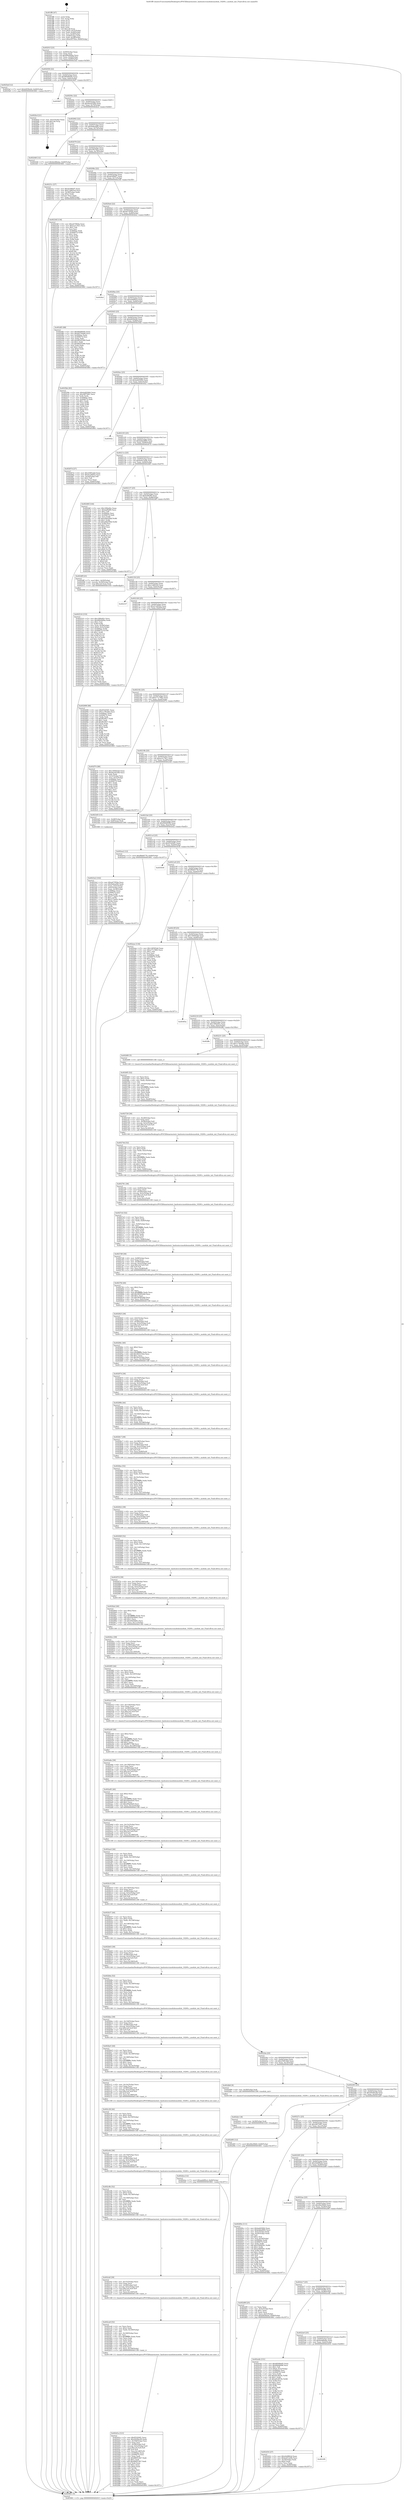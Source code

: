 digraph "0x401ff0" {
  label = "0x401ff0 (/mnt/c/Users/mathe/Desktop/tcc/POCII/binaries/extr_hashcatsrcmodulesmodule_10200.c_module_init_Final-ollvm.out::main(0))"
  labelloc = "t"
  node[shape=record]

  Entry [label="",width=0.3,height=0.3,shape=circle,fillcolor=black,style=filled]
  "0x40201f" [label="{
     0x40201f [23]\l
     | [instrs]\l
     &nbsp;&nbsp;0x40201f \<+3\>: mov -0x60(%rbp),%eax\l
     &nbsp;&nbsp;0x402022 \<+2\>: mov %eax,%ecx\l
     &nbsp;&nbsp;0x402024 \<+6\>: sub $0x890d40ba,%ecx\l
     &nbsp;&nbsp;0x40202a \<+3\>: mov %eax,-0x64(%rbp)\l
     &nbsp;&nbsp;0x40202d \<+3\>: mov %ecx,-0x68(%rbp)\l
     &nbsp;&nbsp;0x402030 \<+6\>: je 00000000004025af \<main+0x5bf\>\l
  }"]
  "0x4025af" [label="{
     0x4025af [12]\l
     | [instrs]\l
     &nbsp;&nbsp;0x4025af \<+7\>: movl $0xb0f39e4d,-0x60(%rbp)\l
     &nbsp;&nbsp;0x4025b6 \<+5\>: jmp 0000000000403661 \<main+0x1671\>\l
  }"]
  "0x402036" [label="{
     0x402036 [22]\l
     | [instrs]\l
     &nbsp;&nbsp;0x402036 \<+5\>: jmp 000000000040203b \<main+0x4b\>\l
     &nbsp;&nbsp;0x40203b \<+3\>: mov -0x64(%rbp),%eax\l
     &nbsp;&nbsp;0x40203e \<+5\>: sub $0x89589e85,%eax\l
     &nbsp;&nbsp;0x402043 \<+3\>: mov %eax,-0x6c(%rbp)\l
     &nbsp;&nbsp;0x402046 \<+6\>: je 0000000000403647 \<main+0x1657\>\l
  }"]
  Exit [label="",width=0.3,height=0.3,shape=circle,fillcolor=black,style=filled,peripheries=2]
  "0x403647" [label="{
     0x403647\l
  }", style=dashed]
  "0x40204c" [label="{
     0x40204c [22]\l
     | [instrs]\l
     &nbsp;&nbsp;0x40204c \<+5\>: jmp 0000000000402051 \<main+0x61\>\l
     &nbsp;&nbsp;0x402051 \<+3\>: mov -0x64(%rbp),%eax\l
     &nbsp;&nbsp;0x402054 \<+5\>: sub $0x9a245306,%eax\l
     &nbsp;&nbsp;0x402059 \<+3\>: mov %eax,-0x70(%rbp)\l
     &nbsp;&nbsp;0x40205c \<+6\>: je 0000000000402fcd \<main+0xfdd\>\l
  }"]
  "0x402dca" [label="{
     0x402dca [12]\l
     | [instrs]\l
     &nbsp;&nbsp;0x402dca \<+7\>: movl $0xaeb6f0cd,-0x60(%rbp)\l
     &nbsp;&nbsp;0x402dd1 \<+5\>: jmp 0000000000403661 \<main+0x1671\>\l
  }"]
  "0x402fcd" [label="{
     0x402fcd [21]\l
     | [instrs]\l
     &nbsp;&nbsp;0x402fcd \<+3\>: mov -0x2c(%rbp),%eax\l
     &nbsp;&nbsp;0x402fd0 \<+7\>: add $0x1a8,%rsp\l
     &nbsp;&nbsp;0x402fd7 \<+1\>: pop %rbx\l
     &nbsp;&nbsp;0x402fd8 \<+2\>: pop %r12\l
     &nbsp;&nbsp;0x402fda \<+2\>: pop %r13\l
     &nbsp;&nbsp;0x402fdc \<+2\>: pop %r14\l
     &nbsp;&nbsp;0x402fde \<+2\>: pop %r15\l
     &nbsp;&nbsp;0x402fe0 \<+1\>: pop %rbp\l
     &nbsp;&nbsp;0x402fe1 \<+1\>: ret\l
  }"]
  "0x402062" [label="{
     0x402062 [22]\l
     | [instrs]\l
     &nbsp;&nbsp;0x402062 \<+5\>: jmp 0000000000402067 \<main+0x77\>\l
     &nbsp;&nbsp;0x402067 \<+3\>: mov -0x64(%rbp),%eax\l
     &nbsp;&nbsp;0x40206a \<+5\>: sub $0x9a6eaf40,%eax\l
     &nbsp;&nbsp;0x40206f \<+3\>: mov %eax,-0x74(%rbp)\l
     &nbsp;&nbsp;0x402072 \<+6\>: je 0000000000402448 \<main+0x458\>\l
  }"]
  "0x402dc1" [label="{
     0x402dc1 [9]\l
     | [instrs]\l
     &nbsp;&nbsp;0x402dc1 \<+4\>: mov -0x58(%rbp),%rdi\l
     &nbsp;&nbsp;0x402dc5 \<+5\>: call 0000000000401030 \<free@plt\>\l
     | [calls]\l
     &nbsp;&nbsp;0x401030 \{1\} (unknown)\l
  }"]
  "0x402448" [label="{
     0x402448 [12]\l
     | [instrs]\l
     &nbsp;&nbsp;0x402448 \<+7\>: movl $0x6e48bdae,-0x60(%rbp)\l
     &nbsp;&nbsp;0x40244f \<+5\>: jmp 0000000000403661 \<main+0x1671\>\l
  }"]
  "0x402078" [label="{
     0x402078 [22]\l
     | [instrs]\l
     &nbsp;&nbsp;0x402078 \<+5\>: jmp 000000000040207d \<main+0x8d\>\l
     &nbsp;&nbsp;0x40207d \<+3\>: mov -0x64(%rbp),%eax\l
     &nbsp;&nbsp;0x402080 \<+5\>: sub $0xa3f5762e,%eax\l
     &nbsp;&nbsp;0x402085 \<+3\>: mov %eax,-0x78(%rbp)\l
     &nbsp;&nbsp;0x402088 \<+6\>: je 000000000040231c \<main+0x32c\>\l
  }"]
  "0x402d1a" [label="{
     0x402d1a [121]\l
     | [instrs]\l
     &nbsp;&nbsp;0x402d1a \<+5\>: mov $0xf53204f1,%ecx\l
     &nbsp;&nbsp;0x402d1f \<+5\>: mov $0x2620bc09,%edx\l
     &nbsp;&nbsp;0x402d24 \<+6\>: mov -0x164(%rbp),%esi\l
     &nbsp;&nbsp;0x402d2a \<+3\>: imul %eax,%esi\l
     &nbsp;&nbsp;0x402d2d \<+4\>: mov -0x58(%rbp),%r8\l
     &nbsp;&nbsp;0x402d31 \<+4\>: movslq -0x5c(%rbp),%r9\l
     &nbsp;&nbsp;0x402d35 \<+7\>: imul $0x1e0,%r9,%r9\l
     &nbsp;&nbsp;0x402d3c \<+3\>: add %r9,%r8\l
     &nbsp;&nbsp;0x402d3f \<+7\>: mov %esi,0x1d8(%r8)\l
     &nbsp;&nbsp;0x402d46 \<+7\>: mov 0x4060ac,%eax\l
     &nbsp;&nbsp;0x402d4d \<+7\>: mov 0x406074,%esi\l
     &nbsp;&nbsp;0x402d54 \<+2\>: mov %eax,%edi\l
     &nbsp;&nbsp;0x402d56 \<+6\>: sub $0x680014b7,%edi\l
     &nbsp;&nbsp;0x402d5c \<+3\>: sub $0x1,%edi\l
     &nbsp;&nbsp;0x402d5f \<+6\>: add $0x680014b7,%edi\l
     &nbsp;&nbsp;0x402d65 \<+3\>: imul %edi,%eax\l
     &nbsp;&nbsp;0x402d68 \<+3\>: and $0x1,%eax\l
     &nbsp;&nbsp;0x402d6b \<+3\>: cmp $0x0,%eax\l
     &nbsp;&nbsp;0x402d6e \<+4\>: sete %r10b\l
     &nbsp;&nbsp;0x402d72 \<+3\>: cmp $0xa,%esi\l
     &nbsp;&nbsp;0x402d75 \<+4\>: setl %r11b\l
     &nbsp;&nbsp;0x402d79 \<+3\>: mov %r10b,%bl\l
     &nbsp;&nbsp;0x402d7c \<+3\>: and %r11b,%bl\l
     &nbsp;&nbsp;0x402d7f \<+3\>: xor %r11b,%r10b\l
     &nbsp;&nbsp;0x402d82 \<+3\>: or %r10b,%bl\l
     &nbsp;&nbsp;0x402d85 \<+3\>: test $0x1,%bl\l
     &nbsp;&nbsp;0x402d88 \<+3\>: cmovne %edx,%ecx\l
     &nbsp;&nbsp;0x402d8b \<+3\>: mov %ecx,-0x60(%rbp)\l
     &nbsp;&nbsp;0x402d8e \<+5\>: jmp 0000000000403661 \<main+0x1671\>\l
  }"]
  "0x40231c" [label="{
     0x40231c [27]\l
     | [instrs]\l
     &nbsp;&nbsp;0x40231c \<+5\>: mov $0xab389ef7,%eax\l
     &nbsp;&nbsp;0x402321 \<+5\>: mov $0xc1d803c8,%ecx\l
     &nbsp;&nbsp;0x402326 \<+3\>: mov -0x38(%rbp),%edx\l
     &nbsp;&nbsp;0x402329 \<+3\>: cmp $0x2,%edx\l
     &nbsp;&nbsp;0x40232c \<+3\>: cmovne %ecx,%eax\l
     &nbsp;&nbsp;0x40232f \<+3\>: mov %eax,-0x60(%rbp)\l
     &nbsp;&nbsp;0x402332 \<+5\>: jmp 0000000000403661 \<main+0x1671\>\l
  }"]
  "0x40208e" [label="{
     0x40208e [22]\l
     | [instrs]\l
     &nbsp;&nbsp;0x40208e \<+5\>: jmp 0000000000402093 \<main+0xa3\>\l
     &nbsp;&nbsp;0x402093 \<+3\>: mov -0x64(%rbp),%eax\l
     &nbsp;&nbsp;0x402096 \<+5\>: sub $0xab389ef7,%eax\l
     &nbsp;&nbsp;0x40209b \<+3\>: mov %eax,-0x7c(%rbp)\l
     &nbsp;&nbsp;0x40209e \<+6\>: je 000000000040234f \<main+0x35f\>\l
  }"]
  "0x403661" [label="{
     0x403661 [5]\l
     | [instrs]\l
     &nbsp;&nbsp;0x403661 \<+5\>: jmp 000000000040201f \<main+0x2f\>\l
  }"]
  "0x401ff0" [label="{
     0x401ff0 [47]\l
     | [instrs]\l
     &nbsp;&nbsp;0x401ff0 \<+1\>: push %rbp\l
     &nbsp;&nbsp;0x401ff1 \<+3\>: mov %rsp,%rbp\l
     &nbsp;&nbsp;0x401ff4 \<+2\>: push %r15\l
     &nbsp;&nbsp;0x401ff6 \<+2\>: push %r14\l
     &nbsp;&nbsp;0x401ff8 \<+2\>: push %r13\l
     &nbsp;&nbsp;0x401ffa \<+2\>: push %r12\l
     &nbsp;&nbsp;0x401ffc \<+1\>: push %rbx\l
     &nbsp;&nbsp;0x401ffd \<+7\>: sub $0x1a8,%rsp\l
     &nbsp;&nbsp;0x402004 \<+7\>: movl $0x0,-0x3c(%rbp)\l
     &nbsp;&nbsp;0x40200b \<+3\>: mov %edi,-0x40(%rbp)\l
     &nbsp;&nbsp;0x40200e \<+4\>: mov %rsi,-0x48(%rbp)\l
     &nbsp;&nbsp;0x402012 \<+3\>: mov -0x40(%rbp),%edi\l
     &nbsp;&nbsp;0x402015 \<+3\>: mov %edi,-0x38(%rbp)\l
     &nbsp;&nbsp;0x402018 \<+7\>: movl $0xa3f5762e,-0x60(%rbp)\l
  }"]
  "0x402ce6" [label="{
     0x402ce6 [52]\l
     | [instrs]\l
     &nbsp;&nbsp;0x402ce6 \<+2\>: xor %ecx,%ecx\l
     &nbsp;&nbsp;0x402ce8 \<+5\>: mov $0x2,%edx\l
     &nbsp;&nbsp;0x402ced \<+6\>: mov %edx,-0x160(%rbp)\l
     &nbsp;&nbsp;0x402cf3 \<+1\>: cltd\l
     &nbsp;&nbsp;0x402cf4 \<+6\>: mov -0x160(%rbp),%esi\l
     &nbsp;&nbsp;0x402cfa \<+2\>: idiv %esi\l
     &nbsp;&nbsp;0x402cfc \<+6\>: imul $0xfffffffe,%edx,%edx\l
     &nbsp;&nbsp;0x402d02 \<+2\>: mov %ecx,%edi\l
     &nbsp;&nbsp;0x402d04 \<+2\>: sub %edx,%edi\l
     &nbsp;&nbsp;0x402d06 \<+2\>: mov %ecx,%edx\l
     &nbsp;&nbsp;0x402d08 \<+3\>: sub $0x1,%edx\l
     &nbsp;&nbsp;0x402d0b \<+2\>: add %edx,%edi\l
     &nbsp;&nbsp;0x402d0d \<+2\>: sub %edi,%ecx\l
     &nbsp;&nbsp;0x402d0f \<+6\>: mov %ecx,-0x164(%rbp)\l
     &nbsp;&nbsp;0x402d15 \<+5\>: call 0000000000401160 \<next_i\>\l
     | [calls]\l
     &nbsp;&nbsp;0x401160 \{1\} (/mnt/c/Users/mathe/Desktop/tcc/POCII/binaries/extr_hashcatsrcmodulesmodule_10200.c_module_init_Final-ollvm.out::next_i)\l
  }"]
  "0x40234f" [label="{
     0x40234f [134]\l
     | [instrs]\l
     &nbsp;&nbsp;0x40234f \<+5\>: mov $0xab75f5da,%eax\l
     &nbsp;&nbsp;0x402354 \<+5\>: mov $0xec2179c1,%ecx\l
     &nbsp;&nbsp;0x402359 \<+2\>: mov $0x1,%dl\l
     &nbsp;&nbsp;0x40235b \<+2\>: xor %esi,%esi\l
     &nbsp;&nbsp;0x40235d \<+7\>: mov 0x4060ac,%edi\l
     &nbsp;&nbsp;0x402364 \<+8\>: mov 0x406074,%r8d\l
     &nbsp;&nbsp;0x40236c \<+3\>: sub $0x1,%esi\l
     &nbsp;&nbsp;0x40236f \<+3\>: mov %edi,%r9d\l
     &nbsp;&nbsp;0x402372 \<+3\>: add %esi,%r9d\l
     &nbsp;&nbsp;0x402375 \<+4\>: imul %r9d,%edi\l
     &nbsp;&nbsp;0x402379 \<+3\>: and $0x1,%edi\l
     &nbsp;&nbsp;0x40237c \<+3\>: cmp $0x0,%edi\l
     &nbsp;&nbsp;0x40237f \<+4\>: sete %r10b\l
     &nbsp;&nbsp;0x402383 \<+4\>: cmp $0xa,%r8d\l
     &nbsp;&nbsp;0x402387 \<+4\>: setl %r11b\l
     &nbsp;&nbsp;0x40238b \<+3\>: mov %r10b,%bl\l
     &nbsp;&nbsp;0x40238e \<+3\>: xor $0xff,%bl\l
     &nbsp;&nbsp;0x402391 \<+3\>: mov %r11b,%r14b\l
     &nbsp;&nbsp;0x402394 \<+4\>: xor $0xff,%r14b\l
     &nbsp;&nbsp;0x402398 \<+3\>: xor $0x1,%dl\l
     &nbsp;&nbsp;0x40239b \<+3\>: mov %bl,%r15b\l
     &nbsp;&nbsp;0x40239e \<+4\>: and $0xff,%r15b\l
     &nbsp;&nbsp;0x4023a2 \<+3\>: and %dl,%r10b\l
     &nbsp;&nbsp;0x4023a5 \<+3\>: mov %r14b,%r12b\l
     &nbsp;&nbsp;0x4023a8 \<+4\>: and $0xff,%r12b\l
     &nbsp;&nbsp;0x4023ac \<+3\>: and %dl,%r11b\l
     &nbsp;&nbsp;0x4023af \<+3\>: or %r10b,%r15b\l
     &nbsp;&nbsp;0x4023b2 \<+3\>: or %r11b,%r12b\l
     &nbsp;&nbsp;0x4023b5 \<+3\>: xor %r12b,%r15b\l
     &nbsp;&nbsp;0x4023b8 \<+3\>: or %r14b,%bl\l
     &nbsp;&nbsp;0x4023bb \<+3\>: xor $0xff,%bl\l
     &nbsp;&nbsp;0x4023be \<+3\>: or $0x1,%dl\l
     &nbsp;&nbsp;0x4023c1 \<+2\>: and %dl,%bl\l
     &nbsp;&nbsp;0x4023c3 \<+3\>: or %bl,%r15b\l
     &nbsp;&nbsp;0x4023c6 \<+4\>: test $0x1,%r15b\l
     &nbsp;&nbsp;0x4023ca \<+3\>: cmovne %ecx,%eax\l
     &nbsp;&nbsp;0x4023cd \<+3\>: mov %eax,-0x60(%rbp)\l
     &nbsp;&nbsp;0x4023d0 \<+5\>: jmp 0000000000403661 \<main+0x1671\>\l
  }"]
  "0x4020a4" [label="{
     0x4020a4 [22]\l
     | [instrs]\l
     &nbsp;&nbsp;0x4020a4 \<+5\>: jmp 00000000004020a9 \<main+0xb9\>\l
     &nbsp;&nbsp;0x4020a9 \<+3\>: mov -0x64(%rbp),%eax\l
     &nbsp;&nbsp;0x4020ac \<+5\>: sub $0xab75f5da,%eax\l
     &nbsp;&nbsp;0x4020b1 \<+3\>: mov %eax,-0x80(%rbp)\l
     &nbsp;&nbsp;0x4020b4 \<+6\>: je 0000000000402fe2 \<main+0xff2\>\l
  }"]
  "0x402cbf" [label="{
     0x402cbf [39]\l
     | [instrs]\l
     &nbsp;&nbsp;0x402cbf \<+6\>: mov -0x15c(%rbp),%ecx\l
     &nbsp;&nbsp;0x402cc5 \<+3\>: imul %eax,%ecx\l
     &nbsp;&nbsp;0x402cc8 \<+4\>: mov -0x58(%rbp),%r8\l
     &nbsp;&nbsp;0x402ccc \<+4\>: movslq -0x5c(%rbp),%r9\l
     &nbsp;&nbsp;0x402cd0 \<+7\>: imul $0x1e0,%r9,%r9\l
     &nbsp;&nbsp;0x402cd7 \<+3\>: add %r9,%r8\l
     &nbsp;&nbsp;0x402cda \<+7\>: mov %ecx,0x1d4(%r8)\l
     &nbsp;&nbsp;0x402ce1 \<+5\>: call 0000000000401160 \<next_i\>\l
     | [calls]\l
     &nbsp;&nbsp;0x401160 \{1\} (/mnt/c/Users/mathe/Desktop/tcc/POCII/binaries/extr_hashcatsrcmodulesmodule_10200.c_module_init_Final-ollvm.out::next_i)\l
  }"]
  "0x402fe2" [label="{
     0x402fe2\l
  }", style=dashed]
  "0x4020ba" [label="{
     0x4020ba [25]\l
     | [instrs]\l
     &nbsp;&nbsp;0x4020ba \<+5\>: jmp 00000000004020bf \<main+0xcf\>\l
     &nbsp;&nbsp;0x4020bf \<+3\>: mov -0x64(%rbp),%eax\l
     &nbsp;&nbsp;0x4020c2 \<+5\>: sub $0xaeb6f0cd,%eax\l
     &nbsp;&nbsp;0x4020c7 \<+6\>: mov %eax,-0x84(%rbp)\l
     &nbsp;&nbsp;0x4020cd \<+6\>: je 0000000000402df3 \<main+0xe03\>\l
  }"]
  "0x402c8b" [label="{
     0x402c8b [52]\l
     | [instrs]\l
     &nbsp;&nbsp;0x402c8b \<+2\>: xor %ecx,%ecx\l
     &nbsp;&nbsp;0x402c8d \<+5\>: mov $0x2,%edx\l
     &nbsp;&nbsp;0x402c92 \<+6\>: mov %edx,-0x158(%rbp)\l
     &nbsp;&nbsp;0x402c98 \<+1\>: cltd\l
     &nbsp;&nbsp;0x402c99 \<+6\>: mov -0x158(%rbp),%esi\l
     &nbsp;&nbsp;0x402c9f \<+2\>: idiv %esi\l
     &nbsp;&nbsp;0x402ca1 \<+6\>: imul $0xfffffffe,%edx,%edx\l
     &nbsp;&nbsp;0x402ca7 \<+2\>: mov %ecx,%edi\l
     &nbsp;&nbsp;0x402ca9 \<+2\>: sub %edx,%edi\l
     &nbsp;&nbsp;0x402cab \<+2\>: mov %ecx,%edx\l
     &nbsp;&nbsp;0x402cad \<+3\>: sub $0x1,%edx\l
     &nbsp;&nbsp;0x402cb0 \<+2\>: add %edx,%edi\l
     &nbsp;&nbsp;0x402cb2 \<+2\>: sub %edi,%ecx\l
     &nbsp;&nbsp;0x402cb4 \<+6\>: mov %ecx,-0x15c(%rbp)\l
     &nbsp;&nbsp;0x402cba \<+5\>: call 0000000000401160 \<next_i\>\l
     | [calls]\l
     &nbsp;&nbsp;0x401160 \{1\} (/mnt/c/Users/mathe/Desktop/tcc/POCII/binaries/extr_hashcatsrcmodulesmodule_10200.c_module_init_Final-ollvm.out::next_i)\l
  }"]
  "0x402df3" [label="{
     0x402df3 [88]\l
     | [instrs]\l
     &nbsp;&nbsp;0x402df3 \<+5\>: mov $0x89589e85,%eax\l
     &nbsp;&nbsp;0x402df8 \<+5\>: mov $0x69750a68,%ecx\l
     &nbsp;&nbsp;0x402dfd \<+7\>: mov 0x4060ac,%edx\l
     &nbsp;&nbsp;0x402e04 \<+7\>: mov 0x406074,%esi\l
     &nbsp;&nbsp;0x402e0b \<+2\>: mov %edx,%edi\l
     &nbsp;&nbsp;0x402e0d \<+6\>: add $0x885d3360,%edi\l
     &nbsp;&nbsp;0x402e13 \<+3\>: sub $0x1,%edi\l
     &nbsp;&nbsp;0x402e16 \<+6\>: sub $0x885d3360,%edi\l
     &nbsp;&nbsp;0x402e1c \<+3\>: imul %edi,%edx\l
     &nbsp;&nbsp;0x402e1f \<+3\>: and $0x1,%edx\l
     &nbsp;&nbsp;0x402e22 \<+3\>: cmp $0x0,%edx\l
     &nbsp;&nbsp;0x402e25 \<+4\>: sete %r8b\l
     &nbsp;&nbsp;0x402e29 \<+3\>: cmp $0xa,%esi\l
     &nbsp;&nbsp;0x402e2c \<+4\>: setl %r9b\l
     &nbsp;&nbsp;0x402e30 \<+3\>: mov %r8b,%r10b\l
     &nbsp;&nbsp;0x402e33 \<+3\>: and %r9b,%r10b\l
     &nbsp;&nbsp;0x402e36 \<+3\>: xor %r9b,%r8b\l
     &nbsp;&nbsp;0x402e39 \<+3\>: or %r8b,%r10b\l
     &nbsp;&nbsp;0x402e3c \<+4\>: test $0x1,%r10b\l
     &nbsp;&nbsp;0x402e40 \<+3\>: cmovne %ecx,%eax\l
     &nbsp;&nbsp;0x402e43 \<+3\>: mov %eax,-0x60(%rbp)\l
     &nbsp;&nbsp;0x402e46 \<+5\>: jmp 0000000000403661 \<main+0x1671\>\l
  }"]
  "0x4020d3" [label="{
     0x4020d3 [25]\l
     | [instrs]\l
     &nbsp;&nbsp;0x4020d3 \<+5\>: jmp 00000000004020d8 \<main+0xe8\>\l
     &nbsp;&nbsp;0x4020d8 \<+3\>: mov -0x64(%rbp),%eax\l
     &nbsp;&nbsp;0x4020db \<+5\>: sub $0xb0f39e4d,%eax\l
     &nbsp;&nbsp;0x4020e0 \<+6\>: mov %eax,-0x88(%rbp)\l
     &nbsp;&nbsp;0x4020e6 \<+6\>: je 00000000004025bb \<main+0x5cb\>\l
  }"]
  "0x402c64" [label="{
     0x402c64 [39]\l
     | [instrs]\l
     &nbsp;&nbsp;0x402c64 \<+6\>: mov -0x154(%rbp),%ecx\l
     &nbsp;&nbsp;0x402c6a \<+3\>: imul %eax,%ecx\l
     &nbsp;&nbsp;0x402c6d \<+4\>: mov -0x58(%rbp),%r8\l
     &nbsp;&nbsp;0x402c71 \<+4\>: movslq -0x5c(%rbp),%r9\l
     &nbsp;&nbsp;0x402c75 \<+7\>: imul $0x1e0,%r9,%r9\l
     &nbsp;&nbsp;0x402c7c \<+3\>: add %r9,%r8\l
     &nbsp;&nbsp;0x402c7f \<+7\>: mov %ecx,0x1d0(%r8)\l
     &nbsp;&nbsp;0x402c86 \<+5\>: call 0000000000401160 \<next_i\>\l
     | [calls]\l
     &nbsp;&nbsp;0x401160 \{1\} (/mnt/c/Users/mathe/Desktop/tcc/POCII/binaries/extr_hashcatsrcmodulesmodule_10200.c_module_init_Final-ollvm.out::next_i)\l
  }"]
  "0x4025bb" [label="{
     0x4025bb [83]\l
     | [instrs]\l
     &nbsp;&nbsp;0x4025bb \<+5\>: mov $0xbafd3064,%eax\l
     &nbsp;&nbsp;0x4025c0 \<+5\>: mov $0x26f759f1,%ecx\l
     &nbsp;&nbsp;0x4025c5 \<+2\>: xor %edx,%edx\l
     &nbsp;&nbsp;0x4025c7 \<+7\>: mov 0x4060ac,%esi\l
     &nbsp;&nbsp;0x4025ce \<+7\>: mov 0x406074,%edi\l
     &nbsp;&nbsp;0x4025d5 \<+3\>: sub $0x1,%edx\l
     &nbsp;&nbsp;0x4025d8 \<+3\>: mov %esi,%r8d\l
     &nbsp;&nbsp;0x4025db \<+3\>: add %edx,%r8d\l
     &nbsp;&nbsp;0x4025de \<+4\>: imul %r8d,%esi\l
     &nbsp;&nbsp;0x4025e2 \<+3\>: and $0x1,%esi\l
     &nbsp;&nbsp;0x4025e5 \<+3\>: cmp $0x0,%esi\l
     &nbsp;&nbsp;0x4025e8 \<+4\>: sete %r9b\l
     &nbsp;&nbsp;0x4025ec \<+3\>: cmp $0xa,%edi\l
     &nbsp;&nbsp;0x4025ef \<+4\>: setl %r10b\l
     &nbsp;&nbsp;0x4025f3 \<+3\>: mov %r9b,%r11b\l
     &nbsp;&nbsp;0x4025f6 \<+3\>: and %r10b,%r11b\l
     &nbsp;&nbsp;0x4025f9 \<+3\>: xor %r10b,%r9b\l
     &nbsp;&nbsp;0x4025fc \<+3\>: or %r9b,%r11b\l
     &nbsp;&nbsp;0x4025ff \<+4\>: test $0x1,%r11b\l
     &nbsp;&nbsp;0x402603 \<+3\>: cmovne %ecx,%eax\l
     &nbsp;&nbsp;0x402606 \<+3\>: mov %eax,-0x60(%rbp)\l
     &nbsp;&nbsp;0x402609 \<+5\>: jmp 0000000000403661 \<main+0x1671\>\l
  }"]
  "0x4020ec" [label="{
     0x4020ec [25]\l
     | [instrs]\l
     &nbsp;&nbsp;0x4020ec \<+5\>: jmp 00000000004020f1 \<main+0x101\>\l
     &nbsp;&nbsp;0x4020f1 \<+3\>: mov -0x64(%rbp),%eax\l
     &nbsp;&nbsp;0x4020f4 \<+5\>: sub $0xbafd3064,%eax\l
     &nbsp;&nbsp;0x4020f9 \<+6\>: mov %eax,-0x8c(%rbp)\l
     &nbsp;&nbsp;0x4020ff \<+6\>: je 000000000040302c \<main+0x103c\>\l
  }"]
  "0x402c38" [label="{
     0x402c38 [44]\l
     | [instrs]\l
     &nbsp;&nbsp;0x402c38 \<+2\>: xor %ecx,%ecx\l
     &nbsp;&nbsp;0x402c3a \<+5\>: mov $0x2,%edx\l
     &nbsp;&nbsp;0x402c3f \<+6\>: mov %edx,-0x150(%rbp)\l
     &nbsp;&nbsp;0x402c45 \<+1\>: cltd\l
     &nbsp;&nbsp;0x402c46 \<+6\>: mov -0x150(%rbp),%esi\l
     &nbsp;&nbsp;0x402c4c \<+2\>: idiv %esi\l
     &nbsp;&nbsp;0x402c4e \<+6\>: imul $0xfffffffe,%edx,%edx\l
     &nbsp;&nbsp;0x402c54 \<+3\>: sub $0x1,%ecx\l
     &nbsp;&nbsp;0x402c57 \<+2\>: sub %ecx,%edx\l
     &nbsp;&nbsp;0x402c59 \<+6\>: mov %edx,-0x154(%rbp)\l
     &nbsp;&nbsp;0x402c5f \<+5\>: call 0000000000401160 \<next_i\>\l
     | [calls]\l
     &nbsp;&nbsp;0x401160 \{1\} (/mnt/c/Users/mathe/Desktop/tcc/POCII/binaries/extr_hashcatsrcmodulesmodule_10200.c_module_init_Final-ollvm.out::next_i)\l
  }"]
  "0x40302c" [label="{
     0x40302c\l
  }", style=dashed]
  "0x402105" [label="{
     0x402105 [25]\l
     | [instrs]\l
     &nbsp;&nbsp;0x402105 \<+5\>: jmp 000000000040210a \<main+0x11a\>\l
     &nbsp;&nbsp;0x40210a \<+3\>: mov -0x64(%rbp),%eax\l
     &nbsp;&nbsp;0x40210d \<+5\>: sub $0xbddad885,%eax\l
     &nbsp;&nbsp;0x402112 \<+6\>: mov %eax,-0x90(%rbp)\l
     &nbsp;&nbsp;0x402118 \<+6\>: je 000000000040267d \<main+0x68d\>\l
  }"]
  "0x402c11" [label="{
     0x402c11 [39]\l
     | [instrs]\l
     &nbsp;&nbsp;0x402c11 \<+6\>: mov -0x14c(%rbp),%ecx\l
     &nbsp;&nbsp;0x402c17 \<+3\>: imul %eax,%ecx\l
     &nbsp;&nbsp;0x402c1a \<+4\>: mov -0x58(%rbp),%r8\l
     &nbsp;&nbsp;0x402c1e \<+4\>: movslq -0x5c(%rbp),%r9\l
     &nbsp;&nbsp;0x402c22 \<+7\>: imul $0x1e0,%r9,%r9\l
     &nbsp;&nbsp;0x402c29 \<+3\>: add %r9,%r8\l
     &nbsp;&nbsp;0x402c2c \<+7\>: mov %ecx,0x198(%r8)\l
     &nbsp;&nbsp;0x402c33 \<+5\>: call 0000000000401160 \<next_i\>\l
     | [calls]\l
     &nbsp;&nbsp;0x401160 \{1\} (/mnt/c/Users/mathe/Desktop/tcc/POCII/binaries/extr_hashcatsrcmodulesmodule_10200.c_module_init_Final-ollvm.out::next_i)\l
  }"]
  "0x40267d" [label="{
     0x40267d [27]\l
     | [instrs]\l
     &nbsp;&nbsp;0x40267d \<+5\>: mov $0x259f1da6,%eax\l
     &nbsp;&nbsp;0x402682 \<+5\>: mov $0xd12df2b2,%ecx\l
     &nbsp;&nbsp;0x402687 \<+3\>: mov -0x2d(%rbp),%dl\l
     &nbsp;&nbsp;0x40268a \<+3\>: test $0x1,%dl\l
     &nbsp;&nbsp;0x40268d \<+3\>: cmovne %ecx,%eax\l
     &nbsp;&nbsp;0x402690 \<+3\>: mov %eax,-0x60(%rbp)\l
     &nbsp;&nbsp;0x402693 \<+5\>: jmp 0000000000403661 \<main+0x1671\>\l
  }"]
  "0x40211e" [label="{
     0x40211e [25]\l
     | [instrs]\l
     &nbsp;&nbsp;0x40211e \<+5\>: jmp 0000000000402123 \<main+0x133\>\l
     &nbsp;&nbsp;0x402123 \<+3\>: mov -0x64(%rbp),%eax\l
     &nbsp;&nbsp;0x402126 \<+5\>: sub $0xbe912a0b,%eax\l
     &nbsp;&nbsp;0x40212b \<+6\>: mov %eax,-0x94(%rbp)\l
     &nbsp;&nbsp;0x402131 \<+6\>: je 000000000040246f \<main+0x47f\>\l
  }"]
  "0x402be5" [label="{
     0x402be5 [44]\l
     | [instrs]\l
     &nbsp;&nbsp;0x402be5 \<+2\>: xor %ecx,%ecx\l
     &nbsp;&nbsp;0x402be7 \<+5\>: mov $0x2,%edx\l
     &nbsp;&nbsp;0x402bec \<+6\>: mov %edx,-0x148(%rbp)\l
     &nbsp;&nbsp;0x402bf2 \<+1\>: cltd\l
     &nbsp;&nbsp;0x402bf3 \<+6\>: mov -0x148(%rbp),%esi\l
     &nbsp;&nbsp;0x402bf9 \<+2\>: idiv %esi\l
     &nbsp;&nbsp;0x402bfb \<+6\>: imul $0xfffffffe,%edx,%edx\l
     &nbsp;&nbsp;0x402c01 \<+3\>: sub $0x1,%ecx\l
     &nbsp;&nbsp;0x402c04 \<+2\>: sub %ecx,%edx\l
     &nbsp;&nbsp;0x402c06 \<+6\>: mov %edx,-0x14c(%rbp)\l
     &nbsp;&nbsp;0x402c0c \<+5\>: call 0000000000401160 \<next_i\>\l
     | [calls]\l
     &nbsp;&nbsp;0x401160 \{1\} (/mnt/c/Users/mathe/Desktop/tcc/POCII/binaries/extr_hashcatsrcmodulesmodule_10200.c_module_init_Final-ollvm.out::next_i)\l
  }"]
  "0x40246f" [label="{
     0x40246f [144]\l
     | [instrs]\l
     &nbsp;&nbsp;0x40246f \<+5\>: mov $0x18f4e82c,%eax\l
     &nbsp;&nbsp;0x402474 \<+5\>: mov $0xbef92ff3,%ecx\l
     &nbsp;&nbsp;0x402479 \<+2\>: mov $0x1,%dl\l
     &nbsp;&nbsp;0x40247b \<+7\>: mov 0x4060ac,%esi\l
     &nbsp;&nbsp;0x402482 \<+7\>: mov 0x406074,%edi\l
     &nbsp;&nbsp;0x402489 \<+3\>: mov %esi,%r8d\l
     &nbsp;&nbsp;0x40248c \<+7\>: add $0xa49a594d,%r8d\l
     &nbsp;&nbsp;0x402493 \<+4\>: sub $0x1,%r8d\l
     &nbsp;&nbsp;0x402497 \<+7\>: sub $0xa49a594d,%r8d\l
     &nbsp;&nbsp;0x40249e \<+4\>: imul %r8d,%esi\l
     &nbsp;&nbsp;0x4024a2 \<+3\>: and $0x1,%esi\l
     &nbsp;&nbsp;0x4024a5 \<+3\>: cmp $0x0,%esi\l
     &nbsp;&nbsp;0x4024a8 \<+4\>: sete %r9b\l
     &nbsp;&nbsp;0x4024ac \<+3\>: cmp $0xa,%edi\l
     &nbsp;&nbsp;0x4024af \<+4\>: setl %r10b\l
     &nbsp;&nbsp;0x4024b3 \<+3\>: mov %r9b,%r11b\l
     &nbsp;&nbsp;0x4024b6 \<+4\>: xor $0xff,%r11b\l
     &nbsp;&nbsp;0x4024ba \<+3\>: mov %r10b,%bl\l
     &nbsp;&nbsp;0x4024bd \<+3\>: xor $0xff,%bl\l
     &nbsp;&nbsp;0x4024c0 \<+3\>: xor $0x0,%dl\l
     &nbsp;&nbsp;0x4024c3 \<+3\>: mov %r11b,%r14b\l
     &nbsp;&nbsp;0x4024c6 \<+4\>: and $0x0,%r14b\l
     &nbsp;&nbsp;0x4024ca \<+3\>: and %dl,%r9b\l
     &nbsp;&nbsp;0x4024cd \<+3\>: mov %bl,%r15b\l
     &nbsp;&nbsp;0x4024d0 \<+4\>: and $0x0,%r15b\l
     &nbsp;&nbsp;0x4024d4 \<+3\>: and %dl,%r10b\l
     &nbsp;&nbsp;0x4024d7 \<+3\>: or %r9b,%r14b\l
     &nbsp;&nbsp;0x4024da \<+3\>: or %r10b,%r15b\l
     &nbsp;&nbsp;0x4024dd \<+3\>: xor %r15b,%r14b\l
     &nbsp;&nbsp;0x4024e0 \<+3\>: or %bl,%r11b\l
     &nbsp;&nbsp;0x4024e3 \<+4\>: xor $0xff,%r11b\l
     &nbsp;&nbsp;0x4024e7 \<+3\>: or $0x0,%dl\l
     &nbsp;&nbsp;0x4024ea \<+3\>: and %dl,%r11b\l
     &nbsp;&nbsp;0x4024ed \<+3\>: or %r11b,%r14b\l
     &nbsp;&nbsp;0x4024f0 \<+4\>: test $0x1,%r14b\l
     &nbsp;&nbsp;0x4024f4 \<+3\>: cmovne %ecx,%eax\l
     &nbsp;&nbsp;0x4024f7 \<+3\>: mov %eax,-0x60(%rbp)\l
     &nbsp;&nbsp;0x4024fa \<+5\>: jmp 0000000000403661 \<main+0x1671\>\l
  }"]
  "0x402137" [label="{
     0x402137 [25]\l
     | [instrs]\l
     &nbsp;&nbsp;0x402137 \<+5\>: jmp 000000000040213c \<main+0x14c\>\l
     &nbsp;&nbsp;0x40213c \<+3\>: mov -0x64(%rbp),%eax\l
     &nbsp;&nbsp;0x40213f \<+5\>: sub $0xbef92ff3,%eax\l
     &nbsp;&nbsp;0x402144 \<+6\>: mov %eax,-0x98(%rbp)\l
     &nbsp;&nbsp;0x40214a \<+6\>: je 00000000004024ff \<main+0x50f\>\l
  }"]
  "0x402bbe" [label="{
     0x402bbe [39]\l
     | [instrs]\l
     &nbsp;&nbsp;0x402bbe \<+6\>: mov -0x144(%rbp),%ecx\l
     &nbsp;&nbsp;0x402bc4 \<+3\>: imul %eax,%ecx\l
     &nbsp;&nbsp;0x402bc7 \<+4\>: mov -0x58(%rbp),%r8\l
     &nbsp;&nbsp;0x402bcb \<+4\>: movslq -0x5c(%rbp),%r9\l
     &nbsp;&nbsp;0x402bcf \<+7\>: imul $0x1e0,%r9,%r9\l
     &nbsp;&nbsp;0x402bd6 \<+3\>: add %r9,%r8\l
     &nbsp;&nbsp;0x402bd9 \<+7\>: mov %ecx,0x194(%r8)\l
     &nbsp;&nbsp;0x402be0 \<+5\>: call 0000000000401160 \<next_i\>\l
     | [calls]\l
     &nbsp;&nbsp;0x401160 \{1\} (/mnt/c/Users/mathe/Desktop/tcc/POCII/binaries/extr_hashcatsrcmodulesmodule_10200.c_module_init_Final-ollvm.out::next_i)\l
  }"]
  "0x4024ff" [label="{
     0x4024ff [23]\l
     | [instrs]\l
     &nbsp;&nbsp;0x4024ff \<+7\>: movl $0x1,-0x50(%rbp)\l
     &nbsp;&nbsp;0x402506 \<+4\>: movslq -0x50(%rbp),%rax\l
     &nbsp;&nbsp;0x40250a \<+7\>: imul $0x1e0,%rax,%rdi\l
     &nbsp;&nbsp;0x402511 \<+5\>: call 0000000000401050 \<malloc@plt\>\l
     | [calls]\l
     &nbsp;&nbsp;0x401050 \{1\} (unknown)\l
  }"]
  "0x402150" [label="{
     0x402150 [25]\l
     | [instrs]\l
     &nbsp;&nbsp;0x402150 \<+5\>: jmp 0000000000402155 \<main+0x165\>\l
     &nbsp;&nbsp;0x402155 \<+3\>: mov -0x64(%rbp),%eax\l
     &nbsp;&nbsp;0x402158 \<+5\>: sub $0xc1d803c8,%eax\l
     &nbsp;&nbsp;0x40215d \<+6\>: mov %eax,-0x9c(%rbp)\l
     &nbsp;&nbsp;0x402163 \<+6\>: je 0000000000402337 \<main+0x347\>\l
  }"]
  "0x402b8a" [label="{
     0x402b8a [52]\l
     | [instrs]\l
     &nbsp;&nbsp;0x402b8a \<+2\>: xor %ecx,%ecx\l
     &nbsp;&nbsp;0x402b8c \<+5\>: mov $0x2,%edx\l
     &nbsp;&nbsp;0x402b91 \<+6\>: mov %edx,-0x140(%rbp)\l
     &nbsp;&nbsp;0x402b97 \<+1\>: cltd\l
     &nbsp;&nbsp;0x402b98 \<+6\>: mov -0x140(%rbp),%esi\l
     &nbsp;&nbsp;0x402b9e \<+2\>: idiv %esi\l
     &nbsp;&nbsp;0x402ba0 \<+6\>: imul $0xfffffffe,%edx,%edx\l
     &nbsp;&nbsp;0x402ba6 \<+2\>: mov %ecx,%edi\l
     &nbsp;&nbsp;0x402ba8 \<+2\>: sub %edx,%edi\l
     &nbsp;&nbsp;0x402baa \<+2\>: mov %ecx,%edx\l
     &nbsp;&nbsp;0x402bac \<+3\>: sub $0x1,%edx\l
     &nbsp;&nbsp;0x402baf \<+2\>: add %edx,%edi\l
     &nbsp;&nbsp;0x402bb1 \<+2\>: sub %edi,%ecx\l
     &nbsp;&nbsp;0x402bb3 \<+6\>: mov %ecx,-0x144(%rbp)\l
     &nbsp;&nbsp;0x402bb9 \<+5\>: call 0000000000401160 \<next_i\>\l
     | [calls]\l
     &nbsp;&nbsp;0x401160 \{1\} (/mnt/c/Users/mathe/Desktop/tcc/POCII/binaries/extr_hashcatsrcmodulesmodule_10200.c_module_init_Final-ollvm.out::next_i)\l
  }"]
  "0x402337" [label="{
     0x402337\l
  }", style=dashed]
  "0x402169" [label="{
     0x402169 [25]\l
     | [instrs]\l
     &nbsp;&nbsp;0x402169 \<+5\>: jmp 000000000040216e \<main+0x17e\>\l
     &nbsp;&nbsp;0x40216e \<+3\>: mov -0x64(%rbp),%eax\l
     &nbsp;&nbsp;0x402171 \<+5\>: sub $0xd12df2b2,%eax\l
     &nbsp;&nbsp;0x402176 \<+6\>: mov %eax,-0xa0(%rbp)\l
     &nbsp;&nbsp;0x40217c \<+6\>: je 0000000000402698 \<main+0x6a8\>\l
  }"]
  "0x402b63" [label="{
     0x402b63 [39]\l
     | [instrs]\l
     &nbsp;&nbsp;0x402b63 \<+6\>: mov -0x13c(%rbp),%ecx\l
     &nbsp;&nbsp;0x402b69 \<+3\>: imul %eax,%ecx\l
     &nbsp;&nbsp;0x402b6c \<+4\>: mov -0x58(%rbp),%r8\l
     &nbsp;&nbsp;0x402b70 \<+4\>: movslq -0x5c(%rbp),%r9\l
     &nbsp;&nbsp;0x402b74 \<+7\>: imul $0x1e0,%r9,%r9\l
     &nbsp;&nbsp;0x402b7b \<+3\>: add %r9,%r8\l
     &nbsp;&nbsp;0x402b7e \<+7\>: mov %ecx,0x190(%r8)\l
     &nbsp;&nbsp;0x402b85 \<+5\>: call 0000000000401160 \<next_i\>\l
     | [calls]\l
     &nbsp;&nbsp;0x401160 \{1\} (/mnt/c/Users/mathe/Desktop/tcc/POCII/binaries/extr_hashcatsrcmodulesmodule_10200.c_module_init_Final-ollvm.out::next_i)\l
  }"]
  "0x402698" [label="{
     0x402698 [88]\l
     | [instrs]\l
     &nbsp;&nbsp;0x402698 \<+5\>: mov $0xf53204f1,%eax\l
     &nbsp;&nbsp;0x40269d \<+5\>: mov $0x1c78edda,%ecx\l
     &nbsp;&nbsp;0x4026a2 \<+7\>: mov 0x4060ac,%edx\l
     &nbsp;&nbsp;0x4026a9 \<+7\>: mov 0x406074,%esi\l
     &nbsp;&nbsp;0x4026b0 \<+2\>: mov %edx,%edi\l
     &nbsp;&nbsp;0x4026b2 \<+6\>: sub $0xf916617,%edi\l
     &nbsp;&nbsp;0x4026b8 \<+3\>: sub $0x1,%edi\l
     &nbsp;&nbsp;0x4026bb \<+6\>: add $0xf916617,%edi\l
     &nbsp;&nbsp;0x4026c1 \<+3\>: imul %edi,%edx\l
     &nbsp;&nbsp;0x4026c4 \<+3\>: and $0x1,%edx\l
     &nbsp;&nbsp;0x4026c7 \<+3\>: cmp $0x0,%edx\l
     &nbsp;&nbsp;0x4026ca \<+4\>: sete %r8b\l
     &nbsp;&nbsp;0x4026ce \<+3\>: cmp $0xa,%esi\l
     &nbsp;&nbsp;0x4026d1 \<+4\>: setl %r9b\l
     &nbsp;&nbsp;0x4026d5 \<+3\>: mov %r8b,%r10b\l
     &nbsp;&nbsp;0x4026d8 \<+3\>: and %r9b,%r10b\l
     &nbsp;&nbsp;0x4026db \<+3\>: xor %r9b,%r8b\l
     &nbsp;&nbsp;0x4026de \<+3\>: or %r8b,%r10b\l
     &nbsp;&nbsp;0x4026e1 \<+4\>: test $0x1,%r10b\l
     &nbsp;&nbsp;0x4026e5 \<+3\>: cmovne %ecx,%eax\l
     &nbsp;&nbsp;0x4026e8 \<+3\>: mov %eax,-0x60(%rbp)\l
     &nbsp;&nbsp;0x4026eb \<+5\>: jmp 0000000000403661 \<main+0x1671\>\l
  }"]
  "0x402182" [label="{
     0x402182 [25]\l
     | [instrs]\l
     &nbsp;&nbsp;0x402182 \<+5\>: jmp 0000000000402187 \<main+0x197\>\l
     &nbsp;&nbsp;0x402187 \<+3\>: mov -0x64(%rbp),%eax\l
     &nbsp;&nbsp;0x40218a \<+5\>: sub $0xe77c7883,%eax\l
     &nbsp;&nbsp;0x40218f \<+6\>: mov %eax,-0xa4(%rbp)\l
     &nbsp;&nbsp;0x402195 \<+6\>: je 0000000000402f74 \<main+0xf84\>\l
  }"]
  "0x402b37" [label="{
     0x402b37 [44]\l
     | [instrs]\l
     &nbsp;&nbsp;0x402b37 \<+2\>: xor %ecx,%ecx\l
     &nbsp;&nbsp;0x402b39 \<+5\>: mov $0x2,%edx\l
     &nbsp;&nbsp;0x402b3e \<+6\>: mov %edx,-0x138(%rbp)\l
     &nbsp;&nbsp;0x402b44 \<+1\>: cltd\l
     &nbsp;&nbsp;0x402b45 \<+6\>: mov -0x138(%rbp),%esi\l
     &nbsp;&nbsp;0x402b4b \<+2\>: idiv %esi\l
     &nbsp;&nbsp;0x402b4d \<+6\>: imul $0xfffffffe,%edx,%edx\l
     &nbsp;&nbsp;0x402b53 \<+3\>: sub $0x1,%ecx\l
     &nbsp;&nbsp;0x402b56 \<+2\>: sub %ecx,%edx\l
     &nbsp;&nbsp;0x402b58 \<+6\>: mov %edx,-0x13c(%rbp)\l
     &nbsp;&nbsp;0x402b5e \<+5\>: call 0000000000401160 \<next_i\>\l
     | [calls]\l
     &nbsp;&nbsp;0x401160 \{1\} (/mnt/c/Users/mathe/Desktop/tcc/POCII/binaries/extr_hashcatsrcmodulesmodule_10200.c_module_init_Final-ollvm.out::next_i)\l
  }"]
  "0x402f74" [label="{
     0x402f74 [89]\l
     | [instrs]\l
     &nbsp;&nbsp;0x402f74 \<+5\>: mov $0x149563a6,%eax\l
     &nbsp;&nbsp;0x402f79 \<+5\>: mov $0x9a245306,%ecx\l
     &nbsp;&nbsp;0x402f7e \<+2\>: xor %edx,%edx\l
     &nbsp;&nbsp;0x402f80 \<+3\>: mov -0x3c(%rbp),%esi\l
     &nbsp;&nbsp;0x402f83 \<+3\>: mov %esi,-0x2c(%rbp)\l
     &nbsp;&nbsp;0x402f86 \<+7\>: mov 0x4060ac,%esi\l
     &nbsp;&nbsp;0x402f8d \<+7\>: mov 0x406074,%edi\l
     &nbsp;&nbsp;0x402f94 \<+3\>: sub $0x1,%edx\l
     &nbsp;&nbsp;0x402f97 \<+3\>: mov %esi,%r8d\l
     &nbsp;&nbsp;0x402f9a \<+3\>: add %edx,%r8d\l
     &nbsp;&nbsp;0x402f9d \<+4\>: imul %r8d,%esi\l
     &nbsp;&nbsp;0x402fa1 \<+3\>: and $0x1,%esi\l
     &nbsp;&nbsp;0x402fa4 \<+3\>: cmp $0x0,%esi\l
     &nbsp;&nbsp;0x402fa7 \<+4\>: sete %r9b\l
     &nbsp;&nbsp;0x402fab \<+3\>: cmp $0xa,%edi\l
     &nbsp;&nbsp;0x402fae \<+4\>: setl %r10b\l
     &nbsp;&nbsp;0x402fb2 \<+3\>: mov %r9b,%r11b\l
     &nbsp;&nbsp;0x402fb5 \<+3\>: and %r10b,%r11b\l
     &nbsp;&nbsp;0x402fb8 \<+3\>: xor %r10b,%r9b\l
     &nbsp;&nbsp;0x402fbb \<+3\>: or %r9b,%r11b\l
     &nbsp;&nbsp;0x402fbe \<+4\>: test $0x1,%r11b\l
     &nbsp;&nbsp;0x402fc2 \<+3\>: cmovne %ecx,%eax\l
     &nbsp;&nbsp;0x402fc5 \<+3\>: mov %eax,-0x60(%rbp)\l
     &nbsp;&nbsp;0x402fc8 \<+5\>: jmp 0000000000403661 \<main+0x1671\>\l
  }"]
  "0x40219b" [label="{
     0x40219b [25]\l
     | [instrs]\l
     &nbsp;&nbsp;0x40219b \<+5\>: jmp 00000000004021a0 \<main+0x1b0\>\l
     &nbsp;&nbsp;0x4021a0 \<+3\>: mov -0x64(%rbp),%eax\l
     &nbsp;&nbsp;0x4021a3 \<+5\>: sub $0xec2179c1,%eax\l
     &nbsp;&nbsp;0x4021a8 \<+6\>: mov %eax,-0xa8(%rbp)\l
     &nbsp;&nbsp;0x4021ae \<+6\>: je 00000000004023d5 \<main+0x3e5\>\l
  }"]
  "0x402b10" [label="{
     0x402b10 [39]\l
     | [instrs]\l
     &nbsp;&nbsp;0x402b10 \<+6\>: mov -0x134(%rbp),%ecx\l
     &nbsp;&nbsp;0x402b16 \<+3\>: imul %eax,%ecx\l
     &nbsp;&nbsp;0x402b19 \<+4\>: mov -0x58(%rbp),%r8\l
     &nbsp;&nbsp;0x402b1d \<+4\>: movslq -0x5c(%rbp),%r9\l
     &nbsp;&nbsp;0x402b21 \<+7\>: imul $0x1e0,%r9,%r9\l
     &nbsp;&nbsp;0x402b28 \<+3\>: add %r9,%r8\l
     &nbsp;&nbsp;0x402b2b \<+7\>: mov %ecx,0x18c(%r8)\l
     &nbsp;&nbsp;0x402b32 \<+5\>: call 0000000000401160 \<next_i\>\l
     | [calls]\l
     &nbsp;&nbsp;0x401160 \{1\} (/mnt/c/Users/mathe/Desktop/tcc/POCII/binaries/extr_hashcatsrcmodulesmodule_10200.c_module_init_Final-ollvm.out::next_i)\l
  }"]
  "0x4023d5" [label="{
     0x4023d5 [13]\l
     | [instrs]\l
     &nbsp;&nbsp;0x4023d5 \<+4\>: mov -0x48(%rbp),%rax\l
     &nbsp;&nbsp;0x4023d9 \<+4\>: mov 0x8(%rax),%rdi\l
     &nbsp;&nbsp;0x4023dd \<+5\>: call 0000000000401060 \<atoi@plt\>\l
     | [calls]\l
     &nbsp;&nbsp;0x401060 \{1\} (unknown)\l
  }"]
  "0x4021b4" [label="{
     0x4021b4 [25]\l
     | [instrs]\l
     &nbsp;&nbsp;0x4021b4 \<+5\>: jmp 00000000004021b9 \<main+0x1c9\>\l
     &nbsp;&nbsp;0x4021b9 \<+3\>: mov -0x64(%rbp),%eax\l
     &nbsp;&nbsp;0x4021bc \<+5\>: sub $0xf0849098,%eax\l
     &nbsp;&nbsp;0x4021c1 \<+6\>: mov %eax,-0xac(%rbp)\l
     &nbsp;&nbsp;0x4021c7 \<+6\>: je 0000000000402ee2 \<main+0xef2\>\l
  }"]
  "0x4023e2" [label="{
     0x4023e2 [102]\l
     | [instrs]\l
     &nbsp;&nbsp;0x4023e2 \<+5\>: mov $0xab75f5da,%ecx\l
     &nbsp;&nbsp;0x4023e7 \<+5\>: mov $0x9a6eaf40,%edx\l
     &nbsp;&nbsp;0x4023ec \<+3\>: mov %eax,-0x4c(%rbp)\l
     &nbsp;&nbsp;0x4023ef \<+3\>: mov -0x4c(%rbp),%eax\l
     &nbsp;&nbsp;0x4023f2 \<+3\>: mov %eax,-0x34(%rbp)\l
     &nbsp;&nbsp;0x4023f5 \<+7\>: mov 0x4060ac,%eax\l
     &nbsp;&nbsp;0x4023fc \<+7\>: mov 0x406074,%esi\l
     &nbsp;&nbsp;0x402403 \<+3\>: mov %eax,%r8d\l
     &nbsp;&nbsp;0x402406 \<+7\>: add $0x377aef2c,%r8d\l
     &nbsp;&nbsp;0x40240d \<+4\>: sub $0x1,%r8d\l
     &nbsp;&nbsp;0x402411 \<+7\>: sub $0x377aef2c,%r8d\l
     &nbsp;&nbsp;0x402418 \<+4\>: imul %r8d,%eax\l
     &nbsp;&nbsp;0x40241c \<+3\>: and $0x1,%eax\l
     &nbsp;&nbsp;0x40241f \<+3\>: cmp $0x0,%eax\l
     &nbsp;&nbsp;0x402422 \<+4\>: sete %r9b\l
     &nbsp;&nbsp;0x402426 \<+3\>: cmp $0xa,%esi\l
     &nbsp;&nbsp;0x402429 \<+4\>: setl %r10b\l
     &nbsp;&nbsp;0x40242d \<+3\>: mov %r9b,%r11b\l
     &nbsp;&nbsp;0x402430 \<+3\>: and %r10b,%r11b\l
     &nbsp;&nbsp;0x402433 \<+3\>: xor %r10b,%r9b\l
     &nbsp;&nbsp;0x402436 \<+3\>: or %r9b,%r11b\l
     &nbsp;&nbsp;0x402439 \<+4\>: test $0x1,%r11b\l
     &nbsp;&nbsp;0x40243d \<+3\>: cmovne %edx,%ecx\l
     &nbsp;&nbsp;0x402440 \<+3\>: mov %ecx,-0x60(%rbp)\l
     &nbsp;&nbsp;0x402443 \<+5\>: jmp 0000000000403661 \<main+0x1671\>\l
  }"]
  "0x402ae4" [label="{
     0x402ae4 [44]\l
     | [instrs]\l
     &nbsp;&nbsp;0x402ae4 \<+2\>: xor %ecx,%ecx\l
     &nbsp;&nbsp;0x402ae6 \<+5\>: mov $0x2,%edx\l
     &nbsp;&nbsp;0x402aeb \<+6\>: mov %edx,-0x130(%rbp)\l
     &nbsp;&nbsp;0x402af1 \<+1\>: cltd\l
     &nbsp;&nbsp;0x402af2 \<+6\>: mov -0x130(%rbp),%esi\l
     &nbsp;&nbsp;0x402af8 \<+2\>: idiv %esi\l
     &nbsp;&nbsp;0x402afa \<+6\>: imul $0xfffffffe,%edx,%edx\l
     &nbsp;&nbsp;0x402b00 \<+3\>: sub $0x1,%ecx\l
     &nbsp;&nbsp;0x402b03 \<+2\>: sub %ecx,%edx\l
     &nbsp;&nbsp;0x402b05 \<+6\>: mov %edx,-0x134(%rbp)\l
     &nbsp;&nbsp;0x402b0b \<+5\>: call 0000000000401160 \<next_i\>\l
     | [calls]\l
     &nbsp;&nbsp;0x401160 \{1\} (/mnt/c/Users/mathe/Desktop/tcc/POCII/binaries/extr_hashcatsrcmodulesmodule_10200.c_module_init_Final-ollvm.out::next_i)\l
  }"]
  "0x402ee2" [label="{
     0x402ee2 [12]\l
     | [instrs]\l
     &nbsp;&nbsp;0x402ee2 \<+7\>: movl $0xf8b60778,-0x60(%rbp)\l
     &nbsp;&nbsp;0x402ee9 \<+5\>: jmp 0000000000403661 \<main+0x1671\>\l
  }"]
  "0x4021cd" [label="{
     0x4021cd [25]\l
     | [instrs]\l
     &nbsp;&nbsp;0x4021cd \<+5\>: jmp 00000000004021d2 \<main+0x1e2\>\l
     &nbsp;&nbsp;0x4021d2 \<+3\>: mov -0x64(%rbp),%eax\l
     &nbsp;&nbsp;0x4021d5 \<+5\>: sub $0xf53204f1,%eax\l
     &nbsp;&nbsp;0x4021da \<+6\>: mov %eax,-0xb0(%rbp)\l
     &nbsp;&nbsp;0x4021e0 \<+6\>: je 0000000000403038 \<main+0x1048\>\l
  }"]
  "0x402abd" [label="{
     0x402abd [39]\l
     | [instrs]\l
     &nbsp;&nbsp;0x402abd \<+6\>: mov -0x12c(%rbp),%ecx\l
     &nbsp;&nbsp;0x402ac3 \<+3\>: imul %eax,%ecx\l
     &nbsp;&nbsp;0x402ac6 \<+4\>: mov -0x58(%rbp),%r8\l
     &nbsp;&nbsp;0x402aca \<+4\>: movslq -0x5c(%rbp),%r9\l
     &nbsp;&nbsp;0x402ace \<+7\>: imul $0x1e0,%r9,%r9\l
     &nbsp;&nbsp;0x402ad5 \<+3\>: add %r9,%r8\l
     &nbsp;&nbsp;0x402ad8 \<+7\>: mov %ecx,0x188(%r8)\l
     &nbsp;&nbsp;0x402adf \<+5\>: call 0000000000401160 \<next_i\>\l
     | [calls]\l
     &nbsp;&nbsp;0x401160 \{1\} (/mnt/c/Users/mathe/Desktop/tcc/POCII/binaries/extr_hashcatsrcmodulesmodule_10200.c_module_init_Final-ollvm.out::next_i)\l
  }"]
  "0x403038" [label="{
     0x403038\l
  }", style=dashed]
  "0x4021e6" [label="{
     0x4021e6 [25]\l
     | [instrs]\l
     &nbsp;&nbsp;0x4021e6 \<+5\>: jmp 00000000004021eb \<main+0x1fb\>\l
     &nbsp;&nbsp;0x4021eb \<+3\>: mov -0x64(%rbp),%eax\l
     &nbsp;&nbsp;0x4021ee \<+5\>: sub $0xf8b60778,%eax\l
     &nbsp;&nbsp;0x4021f3 \<+6\>: mov %eax,-0xb4(%rbp)\l
     &nbsp;&nbsp;0x4021f9 \<+6\>: je 0000000000402eee \<main+0xefe\>\l
  }"]
  "0x402a95" [label="{
     0x402a95 [40]\l
     | [instrs]\l
     &nbsp;&nbsp;0x402a95 \<+5\>: mov $0x2,%ecx\l
     &nbsp;&nbsp;0x402a9a \<+1\>: cltd\l
     &nbsp;&nbsp;0x402a9b \<+2\>: idiv %ecx\l
     &nbsp;&nbsp;0x402a9d \<+6\>: imul $0xfffffffe,%edx,%ecx\l
     &nbsp;&nbsp;0x402aa3 \<+6\>: add $0xe90a0420,%ecx\l
     &nbsp;&nbsp;0x402aa9 \<+3\>: add $0x1,%ecx\l
     &nbsp;&nbsp;0x402aac \<+6\>: sub $0xe90a0420,%ecx\l
     &nbsp;&nbsp;0x402ab2 \<+6\>: mov %ecx,-0x12c(%rbp)\l
     &nbsp;&nbsp;0x402ab8 \<+5\>: call 0000000000401160 \<next_i\>\l
     | [calls]\l
     &nbsp;&nbsp;0x401160 \{1\} (/mnt/c/Users/mathe/Desktop/tcc/POCII/binaries/extr_hashcatsrcmodulesmodule_10200.c_module_init_Final-ollvm.out::next_i)\l
  }"]
  "0x402eee" [label="{
     0x402eee [134]\l
     | [instrs]\l
     &nbsp;&nbsp;0x402eee \<+5\>: mov $0x149563a6,%eax\l
     &nbsp;&nbsp;0x402ef3 \<+5\>: mov $0xe77c7883,%ecx\l
     &nbsp;&nbsp;0x402ef8 \<+2\>: mov $0x1,%dl\l
     &nbsp;&nbsp;0x402efa \<+2\>: xor %esi,%esi\l
     &nbsp;&nbsp;0x402efc \<+7\>: mov 0x4060ac,%edi\l
     &nbsp;&nbsp;0x402f03 \<+8\>: mov 0x406074,%r8d\l
     &nbsp;&nbsp;0x402f0b \<+3\>: sub $0x1,%esi\l
     &nbsp;&nbsp;0x402f0e \<+3\>: mov %edi,%r9d\l
     &nbsp;&nbsp;0x402f11 \<+3\>: add %esi,%r9d\l
     &nbsp;&nbsp;0x402f14 \<+4\>: imul %r9d,%edi\l
     &nbsp;&nbsp;0x402f18 \<+3\>: and $0x1,%edi\l
     &nbsp;&nbsp;0x402f1b \<+3\>: cmp $0x0,%edi\l
     &nbsp;&nbsp;0x402f1e \<+4\>: sete %r10b\l
     &nbsp;&nbsp;0x402f22 \<+4\>: cmp $0xa,%r8d\l
     &nbsp;&nbsp;0x402f26 \<+4\>: setl %r11b\l
     &nbsp;&nbsp;0x402f2a \<+3\>: mov %r10b,%bl\l
     &nbsp;&nbsp;0x402f2d \<+3\>: xor $0xff,%bl\l
     &nbsp;&nbsp;0x402f30 \<+3\>: mov %r11b,%r14b\l
     &nbsp;&nbsp;0x402f33 \<+4\>: xor $0xff,%r14b\l
     &nbsp;&nbsp;0x402f37 \<+3\>: xor $0x0,%dl\l
     &nbsp;&nbsp;0x402f3a \<+3\>: mov %bl,%r15b\l
     &nbsp;&nbsp;0x402f3d \<+4\>: and $0x0,%r15b\l
     &nbsp;&nbsp;0x402f41 \<+3\>: and %dl,%r10b\l
     &nbsp;&nbsp;0x402f44 \<+3\>: mov %r14b,%r12b\l
     &nbsp;&nbsp;0x402f47 \<+4\>: and $0x0,%r12b\l
     &nbsp;&nbsp;0x402f4b \<+3\>: and %dl,%r11b\l
     &nbsp;&nbsp;0x402f4e \<+3\>: or %r10b,%r15b\l
     &nbsp;&nbsp;0x402f51 \<+3\>: or %r11b,%r12b\l
     &nbsp;&nbsp;0x402f54 \<+3\>: xor %r12b,%r15b\l
     &nbsp;&nbsp;0x402f57 \<+3\>: or %r14b,%bl\l
     &nbsp;&nbsp;0x402f5a \<+3\>: xor $0xff,%bl\l
     &nbsp;&nbsp;0x402f5d \<+3\>: or $0x0,%dl\l
     &nbsp;&nbsp;0x402f60 \<+2\>: and %dl,%bl\l
     &nbsp;&nbsp;0x402f62 \<+3\>: or %bl,%r15b\l
     &nbsp;&nbsp;0x402f65 \<+4\>: test $0x1,%r15b\l
     &nbsp;&nbsp;0x402f69 \<+3\>: cmovne %ecx,%eax\l
     &nbsp;&nbsp;0x402f6c \<+3\>: mov %eax,-0x60(%rbp)\l
     &nbsp;&nbsp;0x402f6f \<+5\>: jmp 0000000000403661 \<main+0x1671\>\l
  }"]
  "0x4021ff" [label="{
     0x4021ff [25]\l
     | [instrs]\l
     &nbsp;&nbsp;0x4021ff \<+5\>: jmp 0000000000402204 \<main+0x214\>\l
     &nbsp;&nbsp;0x402204 \<+3\>: mov -0x64(%rbp),%eax\l
     &nbsp;&nbsp;0x402207 \<+5\>: sub $0x149563a6,%eax\l
     &nbsp;&nbsp;0x40220c \<+6\>: mov %eax,-0xb8(%rbp)\l
     &nbsp;&nbsp;0x402212 \<+6\>: je 000000000040365a \<main+0x166a\>\l
  }"]
  "0x402a6e" [label="{
     0x402a6e [39]\l
     | [instrs]\l
     &nbsp;&nbsp;0x402a6e \<+6\>: mov -0x128(%rbp),%ecx\l
     &nbsp;&nbsp;0x402a74 \<+3\>: imul %eax,%ecx\l
     &nbsp;&nbsp;0x402a77 \<+4\>: mov -0x58(%rbp),%r8\l
     &nbsp;&nbsp;0x402a7b \<+4\>: movslq -0x5c(%rbp),%r9\l
     &nbsp;&nbsp;0x402a7f \<+7\>: imul $0x1e0,%r9,%r9\l
     &nbsp;&nbsp;0x402a86 \<+3\>: add %r9,%r8\l
     &nbsp;&nbsp;0x402a89 \<+7\>: mov %ecx,0x178(%r8)\l
     &nbsp;&nbsp;0x402a90 \<+5\>: call 0000000000401160 \<next_i\>\l
     | [calls]\l
     &nbsp;&nbsp;0x401160 \{1\} (/mnt/c/Users/mathe/Desktop/tcc/POCII/binaries/extr_hashcatsrcmodulesmodule_10200.c_module_init_Final-ollvm.out::next_i)\l
  }"]
  "0x40365a" [label="{
     0x40365a\l
  }", style=dashed]
  "0x402218" [label="{
     0x402218 [25]\l
     | [instrs]\l
     &nbsp;&nbsp;0x402218 \<+5\>: jmp 000000000040221d \<main+0x22d\>\l
     &nbsp;&nbsp;0x40221d \<+3\>: mov -0x64(%rbp),%eax\l
     &nbsp;&nbsp;0x402220 \<+5\>: sub $0x18f4e82c,%eax\l
     &nbsp;&nbsp;0x402225 \<+6\>: mov %eax,-0xbc(%rbp)\l
     &nbsp;&nbsp;0x40222b \<+6\>: je 0000000000402ffe \<main+0x100e\>\l
  }"]
  "0x402a46" [label="{
     0x402a46 [40]\l
     | [instrs]\l
     &nbsp;&nbsp;0x402a46 \<+5\>: mov $0x2,%ecx\l
     &nbsp;&nbsp;0x402a4b \<+1\>: cltd\l
     &nbsp;&nbsp;0x402a4c \<+2\>: idiv %ecx\l
     &nbsp;&nbsp;0x402a4e \<+6\>: imul $0xfffffffe,%edx,%ecx\l
     &nbsp;&nbsp;0x402a54 \<+6\>: add $0xff071788,%ecx\l
     &nbsp;&nbsp;0x402a5a \<+3\>: add $0x1,%ecx\l
     &nbsp;&nbsp;0x402a5d \<+6\>: sub $0xff071788,%ecx\l
     &nbsp;&nbsp;0x402a63 \<+6\>: mov %ecx,-0x128(%rbp)\l
     &nbsp;&nbsp;0x402a69 \<+5\>: call 0000000000401160 \<next_i\>\l
     | [calls]\l
     &nbsp;&nbsp;0x401160 \{1\} (/mnt/c/Users/mathe/Desktop/tcc/POCII/binaries/extr_hashcatsrcmodulesmodule_10200.c_module_init_Final-ollvm.out::next_i)\l
  }"]
  "0x402ffe" [label="{
     0x402ffe\l
  }", style=dashed]
  "0x402231" [label="{
     0x402231 [25]\l
     | [instrs]\l
     &nbsp;&nbsp;0x402231 \<+5\>: jmp 0000000000402236 \<main+0x246\>\l
     &nbsp;&nbsp;0x402236 \<+3\>: mov -0x64(%rbp),%eax\l
     &nbsp;&nbsp;0x402239 \<+5\>: sub $0x1c78edda,%eax\l
     &nbsp;&nbsp;0x40223e \<+6\>: mov %eax,-0xc0(%rbp)\l
     &nbsp;&nbsp;0x402244 \<+6\>: je 00000000004026f0 \<main+0x700\>\l
  }"]
  "0x402a1f" [label="{
     0x402a1f [39]\l
     | [instrs]\l
     &nbsp;&nbsp;0x402a1f \<+6\>: mov -0x124(%rbp),%ecx\l
     &nbsp;&nbsp;0x402a25 \<+3\>: imul %eax,%ecx\l
     &nbsp;&nbsp;0x402a28 \<+4\>: mov -0x58(%rbp),%r8\l
     &nbsp;&nbsp;0x402a2c \<+4\>: movslq -0x5c(%rbp),%r9\l
     &nbsp;&nbsp;0x402a30 \<+7\>: imul $0x1e0,%r9,%r9\l
     &nbsp;&nbsp;0x402a37 \<+3\>: add %r9,%r8\l
     &nbsp;&nbsp;0x402a3a \<+7\>: mov %ecx,0x130(%r8)\l
     &nbsp;&nbsp;0x402a41 \<+5\>: call 0000000000401160 \<next_i\>\l
     | [calls]\l
     &nbsp;&nbsp;0x401160 \{1\} (/mnt/c/Users/mathe/Desktop/tcc/POCII/binaries/extr_hashcatsrcmodulesmodule_10200.c_module_init_Final-ollvm.out::next_i)\l
  }"]
  "0x4026f0" [label="{
     0x4026f0 [5]\l
     | [instrs]\l
     &nbsp;&nbsp;0x4026f0 \<+5\>: call 0000000000401160 \<next_i\>\l
     | [calls]\l
     &nbsp;&nbsp;0x401160 \{1\} (/mnt/c/Users/mathe/Desktop/tcc/POCII/binaries/extr_hashcatsrcmodulesmodule_10200.c_module_init_Final-ollvm.out::next_i)\l
  }"]
  "0x40224a" [label="{
     0x40224a [25]\l
     | [instrs]\l
     &nbsp;&nbsp;0x40224a \<+5\>: jmp 000000000040224f \<main+0x25f\>\l
     &nbsp;&nbsp;0x40224f \<+3\>: mov -0x64(%rbp),%eax\l
     &nbsp;&nbsp;0x402252 \<+5\>: sub $0x259f1da6,%eax\l
     &nbsp;&nbsp;0x402257 \<+6\>: mov %eax,-0xc4(%rbp)\l
     &nbsp;&nbsp;0x40225d \<+6\>: je 0000000000402db8 \<main+0xdc8\>\l
  }"]
  "0x4029f3" [label="{
     0x4029f3 [44]\l
     | [instrs]\l
     &nbsp;&nbsp;0x4029f3 \<+2\>: xor %ecx,%ecx\l
     &nbsp;&nbsp;0x4029f5 \<+5\>: mov $0x2,%edx\l
     &nbsp;&nbsp;0x4029fa \<+6\>: mov %edx,-0x120(%rbp)\l
     &nbsp;&nbsp;0x402a00 \<+1\>: cltd\l
     &nbsp;&nbsp;0x402a01 \<+6\>: mov -0x120(%rbp),%esi\l
     &nbsp;&nbsp;0x402a07 \<+2\>: idiv %esi\l
     &nbsp;&nbsp;0x402a09 \<+6\>: imul $0xfffffffe,%edx,%edx\l
     &nbsp;&nbsp;0x402a0f \<+3\>: sub $0x1,%ecx\l
     &nbsp;&nbsp;0x402a12 \<+2\>: sub %ecx,%edx\l
     &nbsp;&nbsp;0x402a14 \<+6\>: mov %edx,-0x124(%rbp)\l
     &nbsp;&nbsp;0x402a1a \<+5\>: call 0000000000401160 \<next_i\>\l
     | [calls]\l
     &nbsp;&nbsp;0x401160 \{1\} (/mnt/c/Users/mathe/Desktop/tcc/POCII/binaries/extr_hashcatsrcmodulesmodule_10200.c_module_init_Final-ollvm.out::next_i)\l
  }"]
  "0x402db8" [label="{
     0x402db8 [9]\l
     | [instrs]\l
     &nbsp;&nbsp;0x402db8 \<+4\>: mov -0x58(%rbp),%rdi\l
     &nbsp;&nbsp;0x402dbc \<+5\>: call 0000000000401590 \<module_init\>\l
     | [calls]\l
     &nbsp;&nbsp;0x401590 \{1\} (/mnt/c/Users/mathe/Desktop/tcc/POCII/binaries/extr_hashcatsrcmodulesmodule_10200.c_module_init_Final-ollvm.out::module_init)\l
  }"]
  "0x402263" [label="{
     0x402263 [25]\l
     | [instrs]\l
     &nbsp;&nbsp;0x402263 \<+5\>: jmp 0000000000402268 \<main+0x278\>\l
     &nbsp;&nbsp;0x402268 \<+3\>: mov -0x64(%rbp),%eax\l
     &nbsp;&nbsp;0x40226b \<+5\>: sub $0x2620bc09,%eax\l
     &nbsp;&nbsp;0x402270 \<+6\>: mov %eax,-0xc8(%rbp)\l
     &nbsp;&nbsp;0x402276 \<+6\>: je 0000000000402d93 \<main+0xda3\>\l
  }"]
  "0x4029cc" [label="{
     0x4029cc [39]\l
     | [instrs]\l
     &nbsp;&nbsp;0x4029cc \<+6\>: mov -0x11c(%rbp),%ecx\l
     &nbsp;&nbsp;0x4029d2 \<+3\>: imul %eax,%ecx\l
     &nbsp;&nbsp;0x4029d5 \<+4\>: mov -0x58(%rbp),%r8\l
     &nbsp;&nbsp;0x4029d9 \<+4\>: movslq -0x5c(%rbp),%r9\l
     &nbsp;&nbsp;0x4029dd \<+7\>: imul $0x1e0,%r9,%r9\l
     &nbsp;&nbsp;0x4029e4 \<+3\>: add %r9,%r8\l
     &nbsp;&nbsp;0x4029e7 \<+7\>: mov %ecx,0x118(%r8)\l
     &nbsp;&nbsp;0x4029ee \<+5\>: call 0000000000401160 \<next_i\>\l
     | [calls]\l
     &nbsp;&nbsp;0x401160 \{1\} (/mnt/c/Users/mathe/Desktop/tcc/POCII/binaries/extr_hashcatsrcmodulesmodule_10200.c_module_init_Final-ollvm.out::next_i)\l
  }"]
  "0x402d93" [label="{
     0x402d93 [12]\l
     | [instrs]\l
     &nbsp;&nbsp;0x402d93 \<+7\>: movl $0x49a3f4b9,-0x60(%rbp)\l
     &nbsp;&nbsp;0x402d9a \<+5\>: jmp 0000000000403661 \<main+0x1671\>\l
  }"]
  "0x40227c" [label="{
     0x40227c [25]\l
     | [instrs]\l
     &nbsp;&nbsp;0x40227c \<+5\>: jmp 0000000000402281 \<main+0x291\>\l
     &nbsp;&nbsp;0x402281 \<+3\>: mov -0x64(%rbp),%eax\l
     &nbsp;&nbsp;0x402284 \<+5\>: sub $0x26f759f1,%eax\l
     &nbsp;&nbsp;0x402289 \<+6\>: mov %eax,-0xcc(%rbp)\l
     &nbsp;&nbsp;0x40228f \<+6\>: je 000000000040260e \<main+0x61e\>\l
  }"]
  "0x4029a4" [label="{
     0x4029a4 [40]\l
     | [instrs]\l
     &nbsp;&nbsp;0x4029a4 \<+5\>: mov $0x2,%ecx\l
     &nbsp;&nbsp;0x4029a9 \<+1\>: cltd\l
     &nbsp;&nbsp;0x4029aa \<+2\>: idiv %ecx\l
     &nbsp;&nbsp;0x4029ac \<+6\>: imul $0xfffffffe,%edx,%ecx\l
     &nbsp;&nbsp;0x4029b2 \<+6\>: add $0x45b5b60c,%ecx\l
     &nbsp;&nbsp;0x4029b8 \<+3\>: add $0x1,%ecx\l
     &nbsp;&nbsp;0x4029bb \<+6\>: sub $0x45b5b60c,%ecx\l
     &nbsp;&nbsp;0x4029c1 \<+6\>: mov %ecx,-0x11c(%rbp)\l
     &nbsp;&nbsp;0x4029c7 \<+5\>: call 0000000000401160 \<next_i\>\l
     | [calls]\l
     &nbsp;&nbsp;0x401160 \{1\} (/mnt/c/Users/mathe/Desktop/tcc/POCII/binaries/extr_hashcatsrcmodulesmodule_10200.c_module_init_Final-ollvm.out::next_i)\l
  }"]
  "0x40260e" [label="{
     0x40260e [111]\l
     | [instrs]\l
     &nbsp;&nbsp;0x40260e \<+5\>: mov $0xbafd3064,%eax\l
     &nbsp;&nbsp;0x402613 \<+5\>: mov $0xbddad885,%ecx\l
     &nbsp;&nbsp;0x402618 \<+3\>: mov -0x5c(%rbp),%edx\l
     &nbsp;&nbsp;0x40261b \<+3\>: cmp -0x50(%rbp),%edx\l
     &nbsp;&nbsp;0x40261e \<+4\>: setl %sil\l
     &nbsp;&nbsp;0x402622 \<+4\>: and $0x1,%sil\l
     &nbsp;&nbsp;0x402626 \<+4\>: mov %sil,-0x2d(%rbp)\l
     &nbsp;&nbsp;0x40262a \<+7\>: mov 0x4060ac,%edx\l
     &nbsp;&nbsp;0x402631 \<+7\>: mov 0x406074,%edi\l
     &nbsp;&nbsp;0x402638 \<+3\>: mov %edx,%r8d\l
     &nbsp;&nbsp;0x40263b \<+7\>: add $0x238465b1,%r8d\l
     &nbsp;&nbsp;0x402642 \<+4\>: sub $0x1,%r8d\l
     &nbsp;&nbsp;0x402646 \<+7\>: sub $0x238465b1,%r8d\l
     &nbsp;&nbsp;0x40264d \<+4\>: imul %r8d,%edx\l
     &nbsp;&nbsp;0x402651 \<+3\>: and $0x1,%edx\l
     &nbsp;&nbsp;0x402654 \<+3\>: cmp $0x0,%edx\l
     &nbsp;&nbsp;0x402657 \<+4\>: sete %sil\l
     &nbsp;&nbsp;0x40265b \<+3\>: cmp $0xa,%edi\l
     &nbsp;&nbsp;0x40265e \<+4\>: setl %r9b\l
     &nbsp;&nbsp;0x402662 \<+3\>: mov %sil,%r10b\l
     &nbsp;&nbsp;0x402665 \<+3\>: and %r9b,%r10b\l
     &nbsp;&nbsp;0x402668 \<+3\>: xor %r9b,%sil\l
     &nbsp;&nbsp;0x40266b \<+3\>: or %sil,%r10b\l
     &nbsp;&nbsp;0x40266e \<+4\>: test $0x1,%r10b\l
     &nbsp;&nbsp;0x402672 \<+3\>: cmovne %ecx,%eax\l
     &nbsp;&nbsp;0x402675 \<+3\>: mov %eax,-0x60(%rbp)\l
     &nbsp;&nbsp;0x402678 \<+5\>: jmp 0000000000403661 \<main+0x1671\>\l
  }"]
  "0x402295" [label="{
     0x402295 [25]\l
     | [instrs]\l
     &nbsp;&nbsp;0x402295 \<+5\>: jmp 000000000040229a \<main+0x2aa\>\l
     &nbsp;&nbsp;0x40229a \<+3\>: mov -0x64(%rbp),%eax\l
     &nbsp;&nbsp;0x40229d \<+5\>: sub $0x44d9fb2d,%eax\l
     &nbsp;&nbsp;0x4022a2 \<+6\>: mov %eax,-0xd0(%rbp)\l
     &nbsp;&nbsp;0x4022a8 \<+6\>: je 0000000000402dd6 \<main+0xde6\>\l
  }"]
  "0x40297d" [label="{
     0x40297d [39]\l
     | [instrs]\l
     &nbsp;&nbsp;0x40297d \<+6\>: mov -0x118(%rbp),%ecx\l
     &nbsp;&nbsp;0x402983 \<+3\>: imul %eax,%ecx\l
     &nbsp;&nbsp;0x402986 \<+4\>: mov -0x58(%rbp),%r8\l
     &nbsp;&nbsp;0x40298a \<+4\>: movslq -0x5c(%rbp),%r9\l
     &nbsp;&nbsp;0x40298e \<+7\>: imul $0x1e0,%r9,%r9\l
     &nbsp;&nbsp;0x402995 \<+3\>: add %r9,%r8\l
     &nbsp;&nbsp;0x402998 \<+7\>: mov %ecx,0x104(%r8)\l
     &nbsp;&nbsp;0x40299f \<+5\>: call 0000000000401160 \<next_i\>\l
     | [calls]\l
     &nbsp;&nbsp;0x401160 \{1\} (/mnt/c/Users/mathe/Desktop/tcc/POCII/binaries/extr_hashcatsrcmodulesmodule_10200.c_module_init_Final-ollvm.out::next_i)\l
  }"]
  "0x402dd6" [label="{
     0x402dd6\l
  }", style=dashed]
  "0x4022ae" [label="{
     0x4022ae [25]\l
     | [instrs]\l
     &nbsp;&nbsp;0x4022ae \<+5\>: jmp 00000000004022b3 \<main+0x2c3\>\l
     &nbsp;&nbsp;0x4022b3 \<+3\>: mov -0x64(%rbp),%eax\l
     &nbsp;&nbsp;0x4022b6 \<+5\>: sub $0x49a3f4b9,%eax\l
     &nbsp;&nbsp;0x4022bb \<+6\>: mov %eax,-0xd4(%rbp)\l
     &nbsp;&nbsp;0x4022c1 \<+6\>: je 0000000000402d9f \<main+0xdaf\>\l
  }"]
  "0x402949" [label="{
     0x402949 [52]\l
     | [instrs]\l
     &nbsp;&nbsp;0x402949 \<+2\>: xor %ecx,%ecx\l
     &nbsp;&nbsp;0x40294b \<+5\>: mov $0x2,%edx\l
     &nbsp;&nbsp;0x402950 \<+6\>: mov %edx,-0x114(%rbp)\l
     &nbsp;&nbsp;0x402956 \<+1\>: cltd\l
     &nbsp;&nbsp;0x402957 \<+6\>: mov -0x114(%rbp),%esi\l
     &nbsp;&nbsp;0x40295d \<+2\>: idiv %esi\l
     &nbsp;&nbsp;0x40295f \<+6\>: imul $0xfffffffe,%edx,%edx\l
     &nbsp;&nbsp;0x402965 \<+2\>: mov %ecx,%edi\l
     &nbsp;&nbsp;0x402967 \<+2\>: sub %edx,%edi\l
     &nbsp;&nbsp;0x402969 \<+2\>: mov %ecx,%edx\l
     &nbsp;&nbsp;0x40296b \<+3\>: sub $0x1,%edx\l
     &nbsp;&nbsp;0x40296e \<+2\>: add %edx,%edi\l
     &nbsp;&nbsp;0x402970 \<+2\>: sub %edi,%ecx\l
     &nbsp;&nbsp;0x402972 \<+6\>: mov %ecx,-0x118(%rbp)\l
     &nbsp;&nbsp;0x402978 \<+5\>: call 0000000000401160 \<next_i\>\l
     | [calls]\l
     &nbsp;&nbsp;0x401160 \{1\} (/mnt/c/Users/mathe/Desktop/tcc/POCII/binaries/extr_hashcatsrcmodulesmodule_10200.c_module_init_Final-ollvm.out::next_i)\l
  }"]
  "0x402d9f" [label="{
     0x402d9f [25]\l
     | [instrs]\l
     &nbsp;&nbsp;0x402d9f \<+2\>: xor %eax,%eax\l
     &nbsp;&nbsp;0x402da1 \<+3\>: mov -0x5c(%rbp),%ecx\l
     &nbsp;&nbsp;0x402da4 \<+3\>: sub $0x1,%eax\l
     &nbsp;&nbsp;0x402da7 \<+2\>: sub %eax,%ecx\l
     &nbsp;&nbsp;0x402da9 \<+3\>: mov %ecx,-0x5c(%rbp)\l
     &nbsp;&nbsp;0x402dac \<+7\>: movl $0xb0f39e4d,-0x60(%rbp)\l
     &nbsp;&nbsp;0x402db3 \<+5\>: jmp 0000000000403661 \<main+0x1671\>\l
  }"]
  "0x4022c7" [label="{
     0x4022c7 [25]\l
     | [instrs]\l
     &nbsp;&nbsp;0x4022c7 \<+5\>: jmp 00000000004022cc \<main+0x2dc\>\l
     &nbsp;&nbsp;0x4022cc \<+3\>: mov -0x64(%rbp),%eax\l
     &nbsp;&nbsp;0x4022cf \<+5\>: sub $0x69750a68,%eax\l
     &nbsp;&nbsp;0x4022d4 \<+6\>: mov %eax,-0xd8(%rbp)\l
     &nbsp;&nbsp;0x4022da \<+6\>: je 0000000000402e4b \<main+0xe5b\>\l
  }"]
  "0x402922" [label="{
     0x402922 [39]\l
     | [instrs]\l
     &nbsp;&nbsp;0x402922 \<+6\>: mov -0x110(%rbp),%ecx\l
     &nbsp;&nbsp;0x402928 \<+3\>: imul %eax,%ecx\l
     &nbsp;&nbsp;0x40292b \<+4\>: mov -0x58(%rbp),%r8\l
     &nbsp;&nbsp;0x40292f \<+4\>: movslq -0x5c(%rbp),%r9\l
     &nbsp;&nbsp;0x402933 \<+7\>: imul $0x1e0,%r9,%r9\l
     &nbsp;&nbsp;0x40293a \<+3\>: add %r9,%r8\l
     &nbsp;&nbsp;0x40293d \<+7\>: mov %ecx,0x100(%r8)\l
     &nbsp;&nbsp;0x402944 \<+5\>: call 0000000000401160 \<next_i\>\l
     | [calls]\l
     &nbsp;&nbsp;0x401160 \{1\} (/mnt/c/Users/mathe/Desktop/tcc/POCII/binaries/extr_hashcatsrcmodulesmodule_10200.c_module_init_Final-ollvm.out::next_i)\l
  }"]
  "0x402e4b" [label="{
     0x402e4b [151]\l
     | [instrs]\l
     &nbsp;&nbsp;0x402e4b \<+5\>: mov $0x89589e85,%eax\l
     &nbsp;&nbsp;0x402e50 \<+5\>: mov $0xf0849098,%ecx\l
     &nbsp;&nbsp;0x402e55 \<+2\>: mov $0x1,%dl\l
     &nbsp;&nbsp;0x402e57 \<+7\>: movl $0x0,-0x3c(%rbp)\l
     &nbsp;&nbsp;0x402e5e \<+7\>: mov 0x4060ac,%esi\l
     &nbsp;&nbsp;0x402e65 \<+7\>: mov 0x406074,%edi\l
     &nbsp;&nbsp;0x402e6c \<+3\>: mov %esi,%r8d\l
     &nbsp;&nbsp;0x402e6f \<+7\>: add $0xa91d618c,%r8d\l
     &nbsp;&nbsp;0x402e76 \<+4\>: sub $0x1,%r8d\l
     &nbsp;&nbsp;0x402e7a \<+7\>: sub $0xa91d618c,%r8d\l
     &nbsp;&nbsp;0x402e81 \<+4\>: imul %r8d,%esi\l
     &nbsp;&nbsp;0x402e85 \<+3\>: and $0x1,%esi\l
     &nbsp;&nbsp;0x402e88 \<+3\>: cmp $0x0,%esi\l
     &nbsp;&nbsp;0x402e8b \<+4\>: sete %r9b\l
     &nbsp;&nbsp;0x402e8f \<+3\>: cmp $0xa,%edi\l
     &nbsp;&nbsp;0x402e92 \<+4\>: setl %r10b\l
     &nbsp;&nbsp;0x402e96 \<+3\>: mov %r9b,%r11b\l
     &nbsp;&nbsp;0x402e99 \<+4\>: xor $0xff,%r11b\l
     &nbsp;&nbsp;0x402e9d \<+3\>: mov %r10b,%bl\l
     &nbsp;&nbsp;0x402ea0 \<+3\>: xor $0xff,%bl\l
     &nbsp;&nbsp;0x402ea3 \<+3\>: xor $0x1,%dl\l
     &nbsp;&nbsp;0x402ea6 \<+3\>: mov %r11b,%r14b\l
     &nbsp;&nbsp;0x402ea9 \<+4\>: and $0xff,%r14b\l
     &nbsp;&nbsp;0x402ead \<+3\>: and %dl,%r9b\l
     &nbsp;&nbsp;0x402eb0 \<+3\>: mov %bl,%r15b\l
     &nbsp;&nbsp;0x402eb3 \<+4\>: and $0xff,%r15b\l
     &nbsp;&nbsp;0x402eb7 \<+3\>: and %dl,%r10b\l
     &nbsp;&nbsp;0x402eba \<+3\>: or %r9b,%r14b\l
     &nbsp;&nbsp;0x402ebd \<+3\>: or %r10b,%r15b\l
     &nbsp;&nbsp;0x402ec0 \<+3\>: xor %r15b,%r14b\l
     &nbsp;&nbsp;0x402ec3 \<+3\>: or %bl,%r11b\l
     &nbsp;&nbsp;0x402ec6 \<+4\>: xor $0xff,%r11b\l
     &nbsp;&nbsp;0x402eca \<+3\>: or $0x1,%dl\l
     &nbsp;&nbsp;0x402ecd \<+3\>: and %dl,%r11b\l
     &nbsp;&nbsp;0x402ed0 \<+3\>: or %r11b,%r14b\l
     &nbsp;&nbsp;0x402ed3 \<+4\>: test $0x1,%r14b\l
     &nbsp;&nbsp;0x402ed7 \<+3\>: cmovne %ecx,%eax\l
     &nbsp;&nbsp;0x402eda \<+3\>: mov %eax,-0x60(%rbp)\l
     &nbsp;&nbsp;0x402edd \<+5\>: jmp 0000000000403661 \<main+0x1671\>\l
  }"]
  "0x4022e0" [label="{
     0x4022e0 [25]\l
     | [instrs]\l
     &nbsp;&nbsp;0x4022e0 \<+5\>: jmp 00000000004022e5 \<main+0x2f5\>\l
     &nbsp;&nbsp;0x4022e5 \<+3\>: mov -0x64(%rbp),%eax\l
     &nbsp;&nbsp;0x4022e8 \<+5\>: sub $0x6e48bdae,%eax\l
     &nbsp;&nbsp;0x4022ed \<+6\>: mov %eax,-0xdc(%rbp)\l
     &nbsp;&nbsp;0x4022f3 \<+6\>: je 0000000000402454 \<main+0x464\>\l
  }"]
  "0x4028ee" [label="{
     0x4028ee [52]\l
     | [instrs]\l
     &nbsp;&nbsp;0x4028ee \<+2\>: xor %ecx,%ecx\l
     &nbsp;&nbsp;0x4028f0 \<+5\>: mov $0x2,%edx\l
     &nbsp;&nbsp;0x4028f5 \<+6\>: mov %edx,-0x10c(%rbp)\l
     &nbsp;&nbsp;0x4028fb \<+1\>: cltd\l
     &nbsp;&nbsp;0x4028fc \<+6\>: mov -0x10c(%rbp),%esi\l
     &nbsp;&nbsp;0x402902 \<+2\>: idiv %esi\l
     &nbsp;&nbsp;0x402904 \<+6\>: imul $0xfffffffe,%edx,%edx\l
     &nbsp;&nbsp;0x40290a \<+2\>: mov %ecx,%edi\l
     &nbsp;&nbsp;0x40290c \<+2\>: sub %edx,%edi\l
     &nbsp;&nbsp;0x40290e \<+2\>: mov %ecx,%edx\l
     &nbsp;&nbsp;0x402910 \<+3\>: sub $0x1,%edx\l
     &nbsp;&nbsp;0x402913 \<+2\>: add %edx,%edi\l
     &nbsp;&nbsp;0x402915 \<+2\>: sub %edi,%ecx\l
     &nbsp;&nbsp;0x402917 \<+6\>: mov %ecx,-0x110(%rbp)\l
     &nbsp;&nbsp;0x40291d \<+5\>: call 0000000000401160 \<next_i\>\l
     | [calls]\l
     &nbsp;&nbsp;0x401160 \{1\} (/mnt/c/Users/mathe/Desktop/tcc/POCII/binaries/extr_hashcatsrcmodulesmodule_10200.c_module_init_Final-ollvm.out::next_i)\l
  }"]
  "0x402454" [label="{
     0x402454 [27]\l
     | [instrs]\l
     &nbsp;&nbsp;0x402454 \<+5\>: mov $0x44d9fb2d,%eax\l
     &nbsp;&nbsp;0x402459 \<+5\>: mov $0xbe912a0b,%ecx\l
     &nbsp;&nbsp;0x40245e \<+3\>: mov -0x34(%rbp),%edx\l
     &nbsp;&nbsp;0x402461 \<+3\>: cmp $0x0,%edx\l
     &nbsp;&nbsp;0x402464 \<+3\>: cmove %ecx,%eax\l
     &nbsp;&nbsp;0x402467 \<+3\>: mov %eax,-0x60(%rbp)\l
     &nbsp;&nbsp;0x40246a \<+5\>: jmp 0000000000403661 \<main+0x1671\>\l
  }"]
  "0x4022f9" [label="{
     0x4022f9\l
  }", style=dashed]
  "0x402516" [label="{
     0x402516 [153]\l
     | [instrs]\l
     &nbsp;&nbsp;0x402516 \<+5\>: mov $0x18f4e82c,%ecx\l
     &nbsp;&nbsp;0x40251b \<+5\>: mov $0x890d40ba,%edx\l
     &nbsp;&nbsp;0x402520 \<+3\>: mov $0x1,%sil\l
     &nbsp;&nbsp;0x402523 \<+3\>: xor %r8d,%r8d\l
     &nbsp;&nbsp;0x402526 \<+4\>: mov %rax,-0x58(%rbp)\l
     &nbsp;&nbsp;0x40252a \<+7\>: movl $0x0,-0x5c(%rbp)\l
     &nbsp;&nbsp;0x402531 \<+8\>: mov 0x4060ac,%r9d\l
     &nbsp;&nbsp;0x402539 \<+8\>: mov 0x406074,%r10d\l
     &nbsp;&nbsp;0x402541 \<+4\>: sub $0x1,%r8d\l
     &nbsp;&nbsp;0x402545 \<+3\>: mov %r9d,%r11d\l
     &nbsp;&nbsp;0x402548 \<+3\>: add %r8d,%r11d\l
     &nbsp;&nbsp;0x40254b \<+4\>: imul %r11d,%r9d\l
     &nbsp;&nbsp;0x40254f \<+4\>: and $0x1,%r9d\l
     &nbsp;&nbsp;0x402553 \<+4\>: cmp $0x0,%r9d\l
     &nbsp;&nbsp;0x402557 \<+3\>: sete %bl\l
     &nbsp;&nbsp;0x40255a \<+4\>: cmp $0xa,%r10d\l
     &nbsp;&nbsp;0x40255e \<+4\>: setl %r14b\l
     &nbsp;&nbsp;0x402562 \<+3\>: mov %bl,%r15b\l
     &nbsp;&nbsp;0x402565 \<+4\>: xor $0xff,%r15b\l
     &nbsp;&nbsp;0x402569 \<+3\>: mov %r14b,%r12b\l
     &nbsp;&nbsp;0x40256c \<+4\>: xor $0xff,%r12b\l
     &nbsp;&nbsp;0x402570 \<+4\>: xor $0x0,%sil\l
     &nbsp;&nbsp;0x402574 \<+3\>: mov %r15b,%r13b\l
     &nbsp;&nbsp;0x402577 \<+4\>: and $0x0,%r13b\l
     &nbsp;&nbsp;0x40257b \<+3\>: and %sil,%bl\l
     &nbsp;&nbsp;0x40257e \<+3\>: mov %r12b,%al\l
     &nbsp;&nbsp;0x402581 \<+2\>: and $0x0,%al\l
     &nbsp;&nbsp;0x402583 \<+3\>: and %sil,%r14b\l
     &nbsp;&nbsp;0x402586 \<+3\>: or %bl,%r13b\l
     &nbsp;&nbsp;0x402589 \<+3\>: or %r14b,%al\l
     &nbsp;&nbsp;0x40258c \<+3\>: xor %al,%r13b\l
     &nbsp;&nbsp;0x40258f \<+3\>: or %r12b,%r15b\l
     &nbsp;&nbsp;0x402592 \<+4\>: xor $0xff,%r15b\l
     &nbsp;&nbsp;0x402596 \<+4\>: or $0x0,%sil\l
     &nbsp;&nbsp;0x40259a \<+3\>: and %sil,%r15b\l
     &nbsp;&nbsp;0x40259d \<+3\>: or %r15b,%r13b\l
     &nbsp;&nbsp;0x4025a0 \<+4\>: test $0x1,%r13b\l
     &nbsp;&nbsp;0x4025a4 \<+3\>: cmovne %edx,%ecx\l
     &nbsp;&nbsp;0x4025a7 \<+3\>: mov %ecx,-0x60(%rbp)\l
     &nbsp;&nbsp;0x4025aa \<+5\>: jmp 0000000000403661 \<main+0x1671\>\l
  }"]
  "0x4026f5" [label="{
     0x4026f5 [52]\l
     | [instrs]\l
     &nbsp;&nbsp;0x4026f5 \<+2\>: xor %ecx,%ecx\l
     &nbsp;&nbsp;0x4026f7 \<+5\>: mov $0x2,%edx\l
     &nbsp;&nbsp;0x4026fc \<+6\>: mov %edx,-0xe4(%rbp)\l
     &nbsp;&nbsp;0x402702 \<+1\>: cltd\l
     &nbsp;&nbsp;0x402703 \<+6\>: mov -0xe4(%rbp),%esi\l
     &nbsp;&nbsp;0x402709 \<+2\>: idiv %esi\l
     &nbsp;&nbsp;0x40270b \<+6\>: imul $0xfffffffe,%edx,%edx\l
     &nbsp;&nbsp;0x402711 \<+2\>: mov %ecx,%edi\l
     &nbsp;&nbsp;0x402713 \<+2\>: sub %edx,%edi\l
     &nbsp;&nbsp;0x402715 \<+2\>: mov %ecx,%edx\l
     &nbsp;&nbsp;0x402717 \<+3\>: sub $0x1,%edx\l
     &nbsp;&nbsp;0x40271a \<+2\>: add %edx,%edi\l
     &nbsp;&nbsp;0x40271c \<+2\>: sub %edi,%ecx\l
     &nbsp;&nbsp;0x40271e \<+6\>: mov %ecx,-0xe8(%rbp)\l
     &nbsp;&nbsp;0x402724 \<+5\>: call 0000000000401160 \<next_i\>\l
     | [calls]\l
     &nbsp;&nbsp;0x401160 \{1\} (/mnt/c/Users/mathe/Desktop/tcc/POCII/binaries/extr_hashcatsrcmodulesmodule_10200.c_module_init_Final-ollvm.out::next_i)\l
  }"]
  "0x402729" [label="{
     0x402729 [36]\l
     | [instrs]\l
     &nbsp;&nbsp;0x402729 \<+6\>: mov -0xe8(%rbp),%ecx\l
     &nbsp;&nbsp;0x40272f \<+3\>: imul %eax,%ecx\l
     &nbsp;&nbsp;0x402732 \<+4\>: mov -0x58(%rbp),%r8\l
     &nbsp;&nbsp;0x402736 \<+4\>: movslq -0x5c(%rbp),%r9\l
     &nbsp;&nbsp;0x40273a \<+7\>: imul $0x1e0,%r9,%r9\l
     &nbsp;&nbsp;0x402741 \<+3\>: add %r9,%r8\l
     &nbsp;&nbsp;0x402744 \<+4\>: mov %ecx,0x18(%r8)\l
     &nbsp;&nbsp;0x402748 \<+5\>: call 0000000000401160 \<next_i\>\l
     | [calls]\l
     &nbsp;&nbsp;0x401160 \{1\} (/mnt/c/Users/mathe/Desktop/tcc/POCII/binaries/extr_hashcatsrcmodulesmodule_10200.c_module_init_Final-ollvm.out::next_i)\l
  }"]
  "0x40274d" [label="{
     0x40274d [52]\l
     | [instrs]\l
     &nbsp;&nbsp;0x40274d \<+2\>: xor %ecx,%ecx\l
     &nbsp;&nbsp;0x40274f \<+5\>: mov $0x2,%edx\l
     &nbsp;&nbsp;0x402754 \<+6\>: mov %edx,-0xec(%rbp)\l
     &nbsp;&nbsp;0x40275a \<+1\>: cltd\l
     &nbsp;&nbsp;0x40275b \<+6\>: mov -0xec(%rbp),%esi\l
     &nbsp;&nbsp;0x402761 \<+2\>: idiv %esi\l
     &nbsp;&nbsp;0x402763 \<+6\>: imul $0xfffffffe,%edx,%edx\l
     &nbsp;&nbsp;0x402769 \<+2\>: mov %ecx,%edi\l
     &nbsp;&nbsp;0x40276b \<+2\>: sub %edx,%edi\l
     &nbsp;&nbsp;0x40276d \<+2\>: mov %ecx,%edx\l
     &nbsp;&nbsp;0x40276f \<+3\>: sub $0x1,%edx\l
     &nbsp;&nbsp;0x402772 \<+2\>: add %edx,%edi\l
     &nbsp;&nbsp;0x402774 \<+2\>: sub %edi,%ecx\l
     &nbsp;&nbsp;0x402776 \<+6\>: mov %ecx,-0xf0(%rbp)\l
     &nbsp;&nbsp;0x40277c \<+5\>: call 0000000000401160 \<next_i\>\l
     | [calls]\l
     &nbsp;&nbsp;0x401160 \{1\} (/mnt/c/Users/mathe/Desktop/tcc/POCII/binaries/extr_hashcatsrcmodulesmodule_10200.c_module_init_Final-ollvm.out::next_i)\l
  }"]
  "0x402781" [label="{
     0x402781 [36]\l
     | [instrs]\l
     &nbsp;&nbsp;0x402781 \<+6\>: mov -0xf0(%rbp),%ecx\l
     &nbsp;&nbsp;0x402787 \<+3\>: imul %eax,%ecx\l
     &nbsp;&nbsp;0x40278a \<+4\>: mov -0x58(%rbp),%r8\l
     &nbsp;&nbsp;0x40278e \<+4\>: movslq -0x5c(%rbp),%r9\l
     &nbsp;&nbsp;0x402792 \<+7\>: imul $0x1e0,%r9,%r9\l
     &nbsp;&nbsp;0x402799 \<+3\>: add %r9,%r8\l
     &nbsp;&nbsp;0x40279c \<+4\>: mov %ecx,0x1c(%r8)\l
     &nbsp;&nbsp;0x4027a0 \<+5\>: call 0000000000401160 \<next_i\>\l
     | [calls]\l
     &nbsp;&nbsp;0x401160 \{1\} (/mnt/c/Users/mathe/Desktop/tcc/POCII/binaries/extr_hashcatsrcmodulesmodule_10200.c_module_init_Final-ollvm.out::next_i)\l
  }"]
  "0x4027a5" [label="{
     0x4027a5 [52]\l
     | [instrs]\l
     &nbsp;&nbsp;0x4027a5 \<+2\>: xor %ecx,%ecx\l
     &nbsp;&nbsp;0x4027a7 \<+5\>: mov $0x2,%edx\l
     &nbsp;&nbsp;0x4027ac \<+6\>: mov %edx,-0xf4(%rbp)\l
     &nbsp;&nbsp;0x4027b2 \<+1\>: cltd\l
     &nbsp;&nbsp;0x4027b3 \<+6\>: mov -0xf4(%rbp),%esi\l
     &nbsp;&nbsp;0x4027b9 \<+2\>: idiv %esi\l
     &nbsp;&nbsp;0x4027bb \<+6\>: imul $0xfffffffe,%edx,%edx\l
     &nbsp;&nbsp;0x4027c1 \<+2\>: mov %ecx,%edi\l
     &nbsp;&nbsp;0x4027c3 \<+2\>: sub %edx,%edi\l
     &nbsp;&nbsp;0x4027c5 \<+2\>: mov %ecx,%edx\l
     &nbsp;&nbsp;0x4027c7 \<+3\>: sub $0x1,%edx\l
     &nbsp;&nbsp;0x4027ca \<+2\>: add %edx,%edi\l
     &nbsp;&nbsp;0x4027cc \<+2\>: sub %edi,%ecx\l
     &nbsp;&nbsp;0x4027ce \<+6\>: mov %ecx,-0xf8(%rbp)\l
     &nbsp;&nbsp;0x4027d4 \<+5\>: call 0000000000401160 \<next_i\>\l
     | [calls]\l
     &nbsp;&nbsp;0x401160 \{1\} (/mnt/c/Users/mathe/Desktop/tcc/POCII/binaries/extr_hashcatsrcmodulesmodule_10200.c_module_init_Final-ollvm.out::next_i)\l
  }"]
  "0x4027d9" [label="{
     0x4027d9 [36]\l
     | [instrs]\l
     &nbsp;&nbsp;0x4027d9 \<+6\>: mov -0xf8(%rbp),%ecx\l
     &nbsp;&nbsp;0x4027df \<+3\>: imul %eax,%ecx\l
     &nbsp;&nbsp;0x4027e2 \<+4\>: mov -0x58(%rbp),%r8\l
     &nbsp;&nbsp;0x4027e6 \<+4\>: movslq -0x5c(%rbp),%r9\l
     &nbsp;&nbsp;0x4027ea \<+7\>: imul $0x1e0,%r9,%r9\l
     &nbsp;&nbsp;0x4027f1 \<+3\>: add %r9,%r8\l
     &nbsp;&nbsp;0x4027f4 \<+4\>: mov %ecx,0x28(%r8)\l
     &nbsp;&nbsp;0x4027f8 \<+5\>: call 0000000000401160 \<next_i\>\l
     | [calls]\l
     &nbsp;&nbsp;0x401160 \{1\} (/mnt/c/Users/mathe/Desktop/tcc/POCII/binaries/extr_hashcatsrcmodulesmodule_10200.c_module_init_Final-ollvm.out::next_i)\l
  }"]
  "0x4027fd" [label="{
     0x4027fd [40]\l
     | [instrs]\l
     &nbsp;&nbsp;0x4027fd \<+5\>: mov $0x2,%ecx\l
     &nbsp;&nbsp;0x402802 \<+1\>: cltd\l
     &nbsp;&nbsp;0x402803 \<+2\>: idiv %ecx\l
     &nbsp;&nbsp;0x402805 \<+6\>: imul $0xfffffffe,%edx,%ecx\l
     &nbsp;&nbsp;0x40280b \<+6\>: add $0x58385e8d,%ecx\l
     &nbsp;&nbsp;0x402811 \<+3\>: add $0x1,%ecx\l
     &nbsp;&nbsp;0x402814 \<+6\>: sub $0x58385e8d,%ecx\l
     &nbsp;&nbsp;0x40281a \<+6\>: mov %ecx,-0xfc(%rbp)\l
     &nbsp;&nbsp;0x402820 \<+5\>: call 0000000000401160 \<next_i\>\l
     | [calls]\l
     &nbsp;&nbsp;0x401160 \{1\} (/mnt/c/Users/mathe/Desktop/tcc/POCII/binaries/extr_hashcatsrcmodulesmodule_10200.c_module_init_Final-ollvm.out::next_i)\l
  }"]
  "0x402825" [label="{
     0x402825 [39]\l
     | [instrs]\l
     &nbsp;&nbsp;0x402825 \<+6\>: mov -0xfc(%rbp),%ecx\l
     &nbsp;&nbsp;0x40282b \<+3\>: imul %eax,%ecx\l
     &nbsp;&nbsp;0x40282e \<+4\>: mov -0x58(%rbp),%r8\l
     &nbsp;&nbsp;0x402832 \<+4\>: movslq -0x5c(%rbp),%r9\l
     &nbsp;&nbsp;0x402836 \<+7\>: imul $0x1e0,%r9,%r9\l
     &nbsp;&nbsp;0x40283d \<+3\>: add %r9,%r8\l
     &nbsp;&nbsp;0x402840 \<+7\>: mov %ecx,0x80(%r8)\l
     &nbsp;&nbsp;0x402847 \<+5\>: call 0000000000401160 \<next_i\>\l
     | [calls]\l
     &nbsp;&nbsp;0x401160 \{1\} (/mnt/c/Users/mathe/Desktop/tcc/POCII/binaries/extr_hashcatsrcmodulesmodule_10200.c_module_init_Final-ollvm.out::next_i)\l
  }"]
  "0x40284c" [label="{
     0x40284c [40]\l
     | [instrs]\l
     &nbsp;&nbsp;0x40284c \<+5\>: mov $0x2,%ecx\l
     &nbsp;&nbsp;0x402851 \<+1\>: cltd\l
     &nbsp;&nbsp;0x402852 \<+2\>: idiv %ecx\l
     &nbsp;&nbsp;0x402854 \<+6\>: imul $0xfffffffe,%edx,%ecx\l
     &nbsp;&nbsp;0x40285a \<+6\>: add $0x581b19cb,%ecx\l
     &nbsp;&nbsp;0x402860 \<+3\>: add $0x1,%ecx\l
     &nbsp;&nbsp;0x402863 \<+6\>: sub $0x581b19cb,%ecx\l
     &nbsp;&nbsp;0x402869 \<+6\>: mov %ecx,-0x100(%rbp)\l
     &nbsp;&nbsp;0x40286f \<+5\>: call 0000000000401160 \<next_i\>\l
     | [calls]\l
     &nbsp;&nbsp;0x401160 \{1\} (/mnt/c/Users/mathe/Desktop/tcc/POCII/binaries/extr_hashcatsrcmodulesmodule_10200.c_module_init_Final-ollvm.out::next_i)\l
  }"]
  "0x402874" [label="{
     0x402874 [39]\l
     | [instrs]\l
     &nbsp;&nbsp;0x402874 \<+6\>: mov -0x100(%rbp),%ecx\l
     &nbsp;&nbsp;0x40287a \<+3\>: imul %eax,%ecx\l
     &nbsp;&nbsp;0x40287d \<+4\>: mov -0x58(%rbp),%r8\l
     &nbsp;&nbsp;0x402881 \<+4\>: movslq -0x5c(%rbp),%r9\l
     &nbsp;&nbsp;0x402885 \<+7\>: imul $0x1e0,%r9,%r9\l
     &nbsp;&nbsp;0x40288c \<+3\>: add %r9,%r8\l
     &nbsp;&nbsp;0x40288f \<+7\>: mov %ecx,0x84(%r8)\l
     &nbsp;&nbsp;0x402896 \<+5\>: call 0000000000401160 \<next_i\>\l
     | [calls]\l
     &nbsp;&nbsp;0x401160 \{1\} (/mnt/c/Users/mathe/Desktop/tcc/POCII/binaries/extr_hashcatsrcmodulesmodule_10200.c_module_init_Final-ollvm.out::next_i)\l
  }"]
  "0x40289b" [label="{
     0x40289b [44]\l
     | [instrs]\l
     &nbsp;&nbsp;0x40289b \<+2\>: xor %ecx,%ecx\l
     &nbsp;&nbsp;0x40289d \<+5\>: mov $0x2,%edx\l
     &nbsp;&nbsp;0x4028a2 \<+6\>: mov %edx,-0x104(%rbp)\l
     &nbsp;&nbsp;0x4028a8 \<+1\>: cltd\l
     &nbsp;&nbsp;0x4028a9 \<+6\>: mov -0x104(%rbp),%esi\l
     &nbsp;&nbsp;0x4028af \<+2\>: idiv %esi\l
     &nbsp;&nbsp;0x4028b1 \<+6\>: imul $0xfffffffe,%edx,%edx\l
     &nbsp;&nbsp;0x4028b7 \<+3\>: sub $0x1,%ecx\l
     &nbsp;&nbsp;0x4028ba \<+2\>: sub %ecx,%edx\l
     &nbsp;&nbsp;0x4028bc \<+6\>: mov %edx,-0x108(%rbp)\l
     &nbsp;&nbsp;0x4028c2 \<+5\>: call 0000000000401160 \<next_i\>\l
     | [calls]\l
     &nbsp;&nbsp;0x401160 \{1\} (/mnt/c/Users/mathe/Desktop/tcc/POCII/binaries/extr_hashcatsrcmodulesmodule_10200.c_module_init_Final-ollvm.out::next_i)\l
  }"]
  "0x4028c7" [label="{
     0x4028c7 [39]\l
     | [instrs]\l
     &nbsp;&nbsp;0x4028c7 \<+6\>: mov -0x108(%rbp),%ecx\l
     &nbsp;&nbsp;0x4028cd \<+3\>: imul %eax,%ecx\l
     &nbsp;&nbsp;0x4028d0 \<+4\>: mov -0x58(%rbp),%r8\l
     &nbsp;&nbsp;0x4028d4 \<+4\>: movslq -0x5c(%rbp),%r9\l
     &nbsp;&nbsp;0x4028d8 \<+7\>: imul $0x1e0,%r9,%r9\l
     &nbsp;&nbsp;0x4028df \<+3\>: add %r9,%r8\l
     &nbsp;&nbsp;0x4028e2 \<+7\>: mov %ecx,0x90(%r8)\l
     &nbsp;&nbsp;0x4028e9 \<+5\>: call 0000000000401160 \<next_i\>\l
     | [calls]\l
     &nbsp;&nbsp;0x401160 \{1\} (/mnt/c/Users/mathe/Desktop/tcc/POCII/binaries/extr_hashcatsrcmodulesmodule_10200.c_module_init_Final-ollvm.out::next_i)\l
  }"]
  Entry -> "0x401ff0" [label=" 1"]
  "0x40201f" -> "0x4025af" [label=" 1"]
  "0x40201f" -> "0x402036" [label=" 24"]
  "0x402fcd" -> Exit [label=" 1"]
  "0x402036" -> "0x403647" [label=" 0"]
  "0x402036" -> "0x40204c" [label=" 24"]
  "0x402f74" -> "0x403661" [label=" 1"]
  "0x40204c" -> "0x402fcd" [label=" 1"]
  "0x40204c" -> "0x402062" [label=" 23"]
  "0x402eee" -> "0x403661" [label=" 1"]
  "0x402062" -> "0x402448" [label=" 1"]
  "0x402062" -> "0x402078" [label=" 22"]
  "0x402ee2" -> "0x403661" [label=" 1"]
  "0x402078" -> "0x40231c" [label=" 1"]
  "0x402078" -> "0x40208e" [label=" 21"]
  "0x40231c" -> "0x403661" [label=" 1"]
  "0x401ff0" -> "0x40201f" [label=" 1"]
  "0x403661" -> "0x40201f" [label=" 24"]
  "0x402e4b" -> "0x403661" [label=" 1"]
  "0x40208e" -> "0x40234f" [label=" 1"]
  "0x40208e" -> "0x4020a4" [label=" 20"]
  "0x40234f" -> "0x403661" [label=" 1"]
  "0x402df3" -> "0x403661" [label=" 1"]
  "0x4020a4" -> "0x402fe2" [label=" 0"]
  "0x4020a4" -> "0x4020ba" [label=" 20"]
  "0x402dca" -> "0x403661" [label=" 1"]
  "0x4020ba" -> "0x402df3" [label=" 1"]
  "0x4020ba" -> "0x4020d3" [label=" 19"]
  "0x402dc1" -> "0x402dca" [label=" 1"]
  "0x4020d3" -> "0x4025bb" [label=" 2"]
  "0x4020d3" -> "0x4020ec" [label=" 17"]
  "0x402db8" -> "0x402dc1" [label=" 1"]
  "0x4020ec" -> "0x40302c" [label=" 0"]
  "0x4020ec" -> "0x402105" [label=" 17"]
  "0x402d9f" -> "0x403661" [label=" 1"]
  "0x402105" -> "0x40267d" [label=" 2"]
  "0x402105" -> "0x40211e" [label=" 15"]
  "0x402d93" -> "0x403661" [label=" 1"]
  "0x40211e" -> "0x40246f" [label=" 1"]
  "0x40211e" -> "0x402137" [label=" 14"]
  "0x402d1a" -> "0x403661" [label=" 1"]
  "0x402137" -> "0x4024ff" [label=" 1"]
  "0x402137" -> "0x402150" [label=" 13"]
  "0x402ce6" -> "0x402d1a" [label=" 1"]
  "0x402150" -> "0x402337" [label=" 0"]
  "0x402150" -> "0x402169" [label=" 13"]
  "0x402cbf" -> "0x402ce6" [label=" 1"]
  "0x402169" -> "0x402698" [label=" 1"]
  "0x402169" -> "0x402182" [label=" 12"]
  "0x402c8b" -> "0x402cbf" [label=" 1"]
  "0x402182" -> "0x402f74" [label=" 1"]
  "0x402182" -> "0x40219b" [label=" 11"]
  "0x402c64" -> "0x402c8b" [label=" 1"]
  "0x40219b" -> "0x4023d5" [label=" 1"]
  "0x40219b" -> "0x4021b4" [label=" 10"]
  "0x4023d5" -> "0x4023e2" [label=" 1"]
  "0x4023e2" -> "0x403661" [label=" 1"]
  "0x402448" -> "0x403661" [label=" 1"]
  "0x402c38" -> "0x402c64" [label=" 1"]
  "0x4021b4" -> "0x402ee2" [label=" 1"]
  "0x4021b4" -> "0x4021cd" [label=" 9"]
  "0x402c11" -> "0x402c38" [label=" 1"]
  "0x4021cd" -> "0x403038" [label=" 0"]
  "0x4021cd" -> "0x4021e6" [label=" 9"]
  "0x402be5" -> "0x402c11" [label=" 1"]
  "0x4021e6" -> "0x402eee" [label=" 1"]
  "0x4021e6" -> "0x4021ff" [label=" 8"]
  "0x402bbe" -> "0x402be5" [label=" 1"]
  "0x4021ff" -> "0x40365a" [label=" 0"]
  "0x4021ff" -> "0x402218" [label=" 8"]
  "0x402b8a" -> "0x402bbe" [label=" 1"]
  "0x402218" -> "0x402ffe" [label=" 0"]
  "0x402218" -> "0x402231" [label=" 8"]
  "0x402b63" -> "0x402b8a" [label=" 1"]
  "0x402231" -> "0x4026f0" [label=" 1"]
  "0x402231" -> "0x40224a" [label=" 7"]
  "0x402b37" -> "0x402b63" [label=" 1"]
  "0x40224a" -> "0x402db8" [label=" 1"]
  "0x40224a" -> "0x402263" [label=" 6"]
  "0x402b10" -> "0x402b37" [label=" 1"]
  "0x402263" -> "0x402d93" [label=" 1"]
  "0x402263" -> "0x40227c" [label=" 5"]
  "0x402ae4" -> "0x402b10" [label=" 1"]
  "0x40227c" -> "0x40260e" [label=" 2"]
  "0x40227c" -> "0x402295" [label=" 3"]
  "0x402abd" -> "0x402ae4" [label=" 1"]
  "0x402295" -> "0x402dd6" [label=" 0"]
  "0x402295" -> "0x4022ae" [label=" 3"]
  "0x402a95" -> "0x402abd" [label=" 1"]
  "0x4022ae" -> "0x402d9f" [label=" 1"]
  "0x4022ae" -> "0x4022c7" [label=" 2"]
  "0x402a6e" -> "0x402a95" [label=" 1"]
  "0x4022c7" -> "0x402e4b" [label=" 1"]
  "0x4022c7" -> "0x4022e0" [label=" 1"]
  "0x402a46" -> "0x402a6e" [label=" 1"]
  "0x4022e0" -> "0x402454" [label=" 1"]
  "0x4022e0" -> "0x4022f9" [label=" 0"]
  "0x402454" -> "0x403661" [label=" 1"]
  "0x40246f" -> "0x403661" [label=" 1"]
  "0x4024ff" -> "0x402516" [label=" 1"]
  "0x402516" -> "0x403661" [label=" 1"]
  "0x4025af" -> "0x403661" [label=" 1"]
  "0x4025bb" -> "0x403661" [label=" 2"]
  "0x40260e" -> "0x403661" [label=" 2"]
  "0x40267d" -> "0x403661" [label=" 2"]
  "0x402698" -> "0x403661" [label=" 1"]
  "0x4026f0" -> "0x4026f5" [label=" 1"]
  "0x4026f5" -> "0x402729" [label=" 1"]
  "0x402729" -> "0x40274d" [label=" 1"]
  "0x40274d" -> "0x402781" [label=" 1"]
  "0x402781" -> "0x4027a5" [label=" 1"]
  "0x4027a5" -> "0x4027d9" [label=" 1"]
  "0x4027d9" -> "0x4027fd" [label=" 1"]
  "0x4027fd" -> "0x402825" [label=" 1"]
  "0x402825" -> "0x40284c" [label=" 1"]
  "0x40284c" -> "0x402874" [label=" 1"]
  "0x402874" -> "0x40289b" [label=" 1"]
  "0x40289b" -> "0x4028c7" [label=" 1"]
  "0x4028c7" -> "0x4028ee" [label=" 1"]
  "0x4028ee" -> "0x402922" [label=" 1"]
  "0x402922" -> "0x402949" [label=" 1"]
  "0x402949" -> "0x40297d" [label=" 1"]
  "0x40297d" -> "0x4029a4" [label=" 1"]
  "0x4029a4" -> "0x4029cc" [label=" 1"]
  "0x4029cc" -> "0x4029f3" [label=" 1"]
  "0x4029f3" -> "0x402a1f" [label=" 1"]
  "0x402a1f" -> "0x402a46" [label=" 1"]
}

